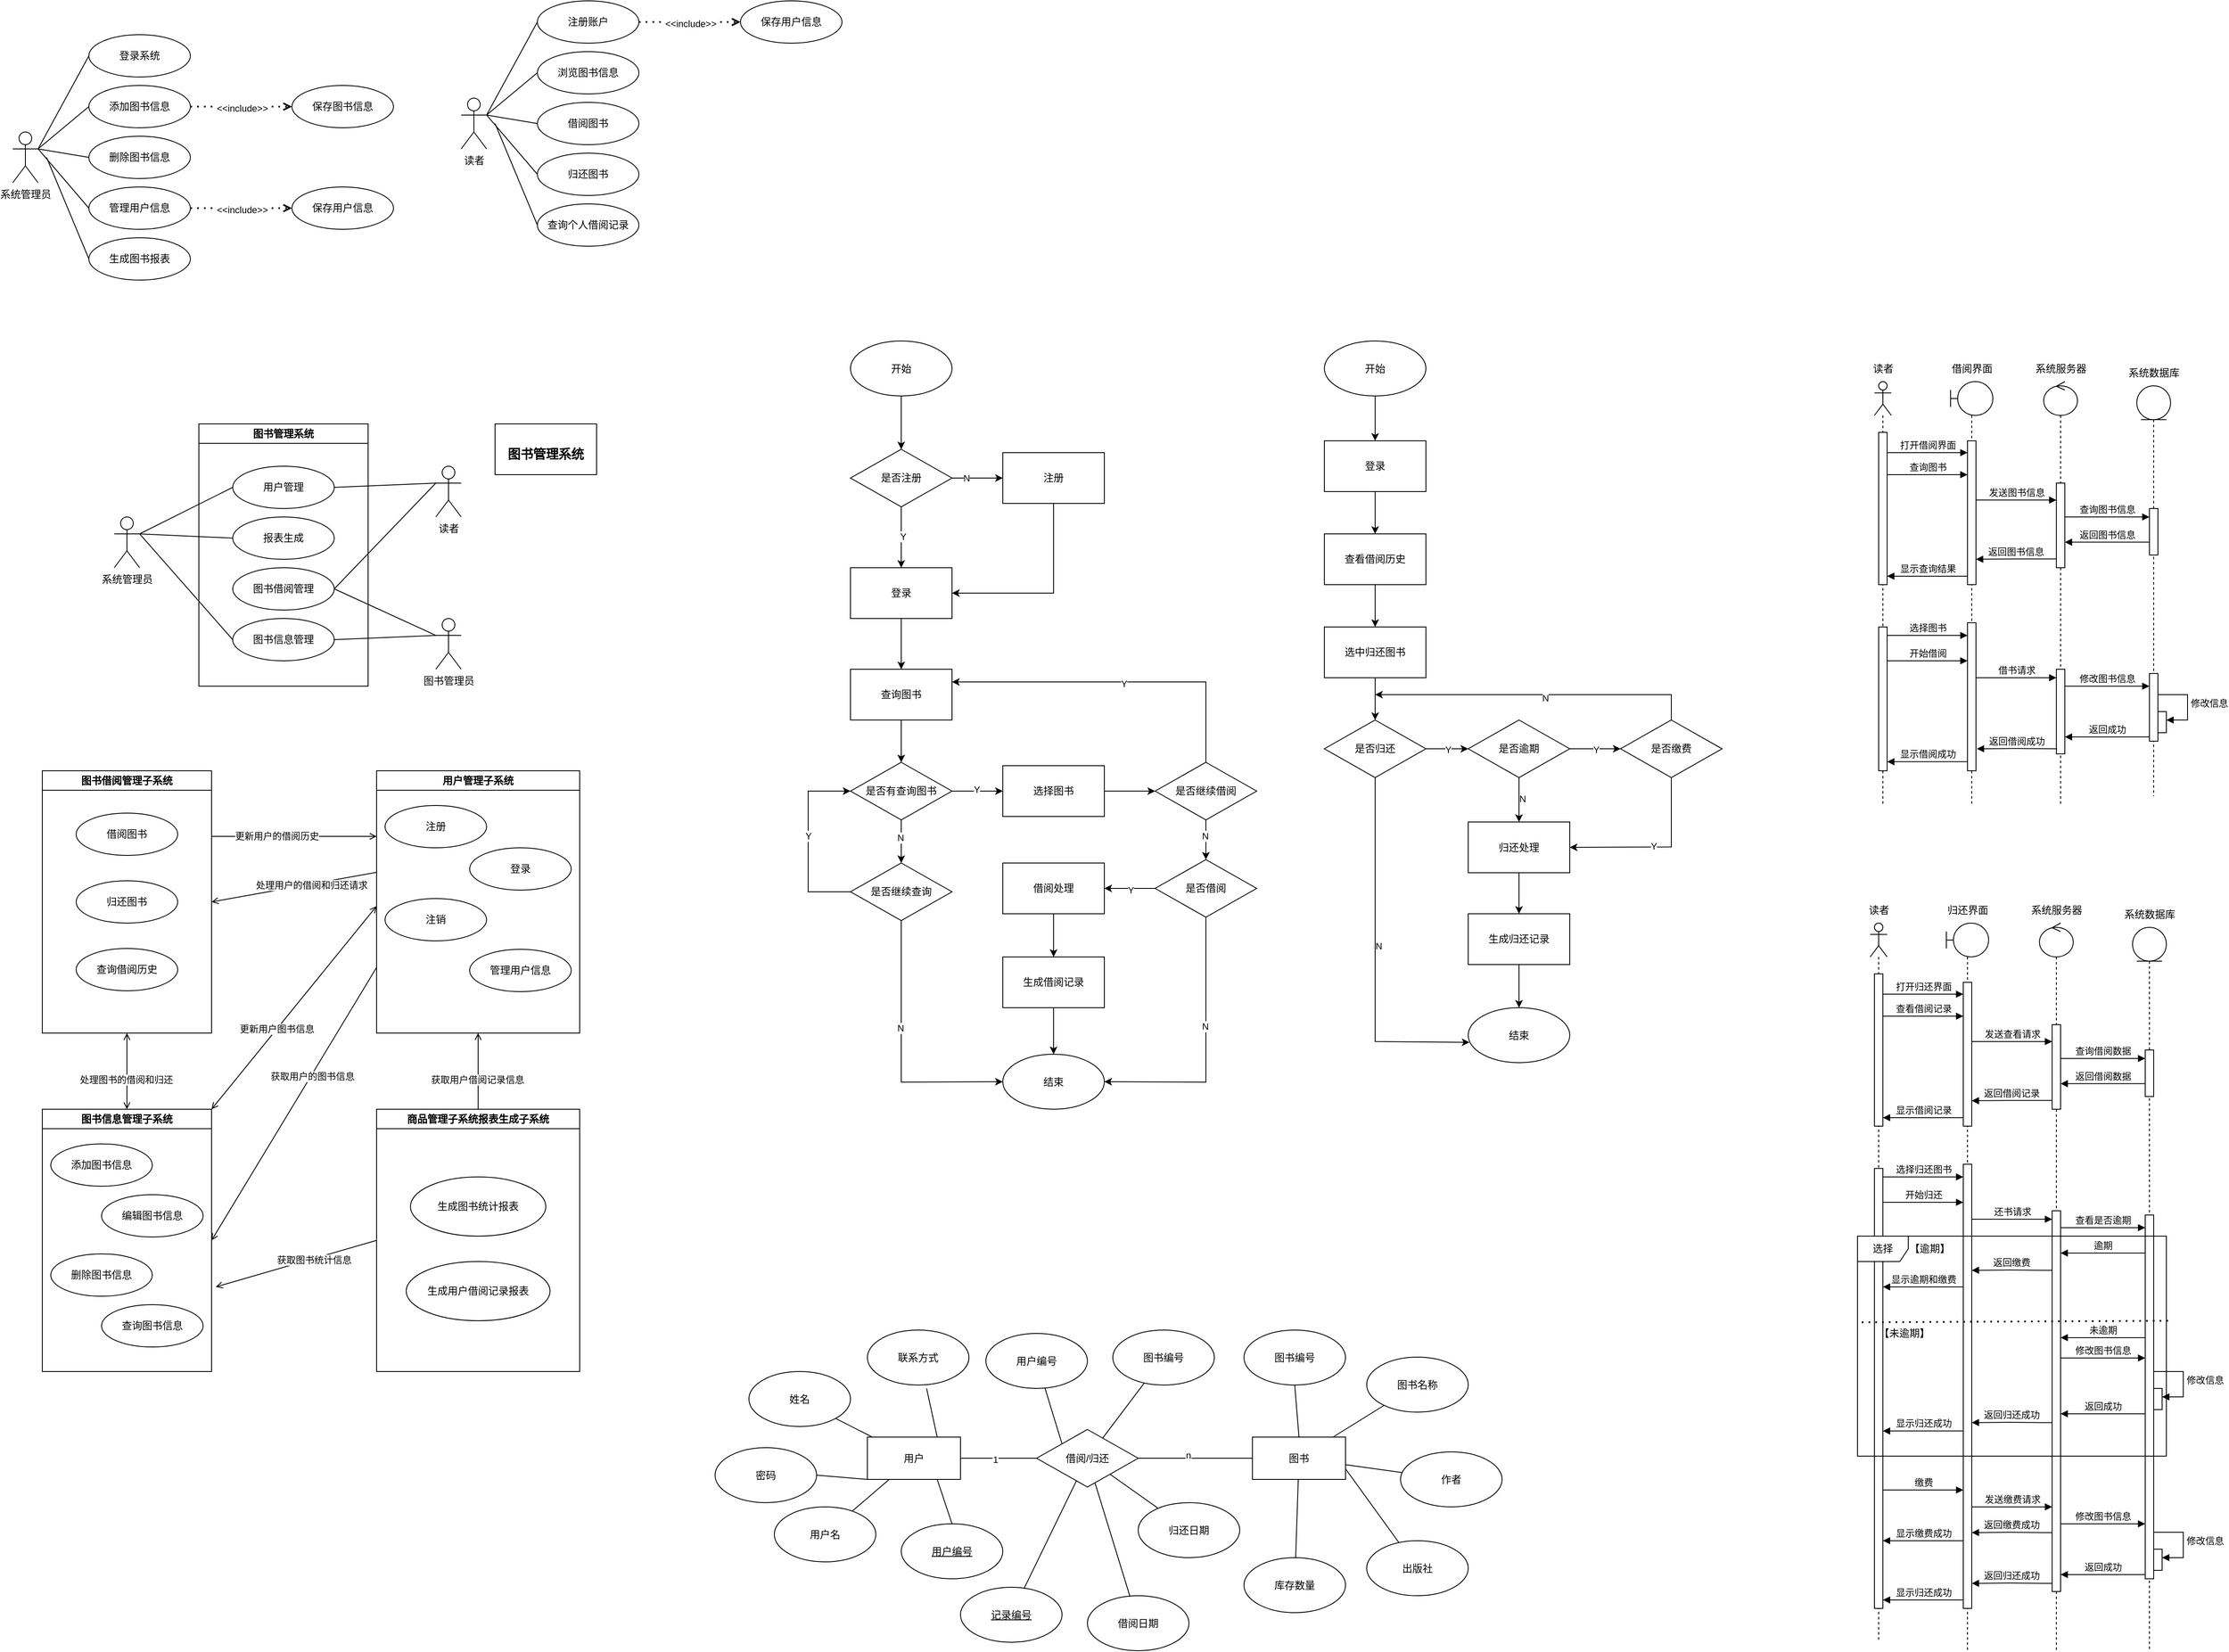 <mxfile version="23.0.0" type="github">
  <diagram name="第 1 页" id="1S-oWMN58DFkhCVR-oqF">
    <mxGraphModel dx="2120" dy="2202" grid="1" gridSize="10" guides="1" tooltips="1" connect="1" arrows="1" fold="1" page="1" pageScale="1" pageWidth="827" pageHeight="1169" math="0" shadow="0">
      <root>
        <mxCell id="0" />
        <mxCell id="1" parent="0" />
        <mxCell id="vZ_JJnpRFsUOViejhZNN-1" value="系统管理员" style="shape=umlActor;verticalLabelPosition=bottom;verticalAlign=top;html=1;outlineConnect=0;" parent="1" vertex="1">
          <mxGeometry x="160" y="305" width="30" height="60" as="geometry" />
        </mxCell>
        <mxCell id="vZ_JJnpRFsUOViejhZNN-4" value="登录系统" style="ellipse;whiteSpace=wrap;html=1;" parent="1" vertex="1">
          <mxGeometry x="250" y="190" width="120" height="50" as="geometry" />
        </mxCell>
        <mxCell id="vZ_JJnpRFsUOViejhZNN-5" value="添加图书信息" style="ellipse;whiteSpace=wrap;html=1;" parent="1" vertex="1">
          <mxGeometry x="250" y="250" width="120" height="50" as="geometry" />
        </mxCell>
        <mxCell id="vZ_JJnpRFsUOViejhZNN-6" value="删除图书信息" style="ellipse;whiteSpace=wrap;html=1;" parent="1" vertex="1">
          <mxGeometry x="250" y="310" width="120" height="50" as="geometry" />
        </mxCell>
        <mxCell id="vZ_JJnpRFsUOViejhZNN-7" value="管理用户信息" style="ellipse;whiteSpace=wrap;html=1;" parent="1" vertex="1">
          <mxGeometry x="250" y="370" width="120" height="50" as="geometry" />
        </mxCell>
        <mxCell id="vZ_JJnpRFsUOViejhZNN-8" value="生成图书报表" style="ellipse;whiteSpace=wrap;html=1;" parent="1" vertex="1">
          <mxGeometry x="250" y="430" width="120" height="50" as="geometry" />
        </mxCell>
        <mxCell id="vZ_JJnpRFsUOViejhZNN-10" value="" style="endArrow=none;html=1;rounded=0;exitX=1;exitY=0.333;exitDx=0;exitDy=0;exitPerimeter=0;entryX=0;entryY=0.5;entryDx=0;entryDy=0;targetPerimeterSpacing=0;startArrow=none;startFill=0;endFill=0;" parent="1" source="vZ_JJnpRFsUOViejhZNN-1" target="vZ_JJnpRFsUOViejhZNN-4" edge="1">
          <mxGeometry width="50" height="50" relative="1" as="geometry">
            <mxPoint x="190" y="290" as="sourcePoint" />
            <mxPoint x="240" y="240" as="targetPoint" />
          </mxGeometry>
        </mxCell>
        <mxCell id="vZ_JJnpRFsUOViejhZNN-15" value="" style="endArrow=none;html=1;rounded=0;exitX=1;exitY=0.333;exitDx=0;exitDy=0;exitPerimeter=0;entryX=0;entryY=0.5;entryDx=0;entryDy=0;targetPerimeterSpacing=0;startArrow=none;startFill=0;endFill=0;" parent="1" source="vZ_JJnpRFsUOViejhZNN-1" target="vZ_JJnpRFsUOViejhZNN-5" edge="1">
          <mxGeometry width="50" height="50" relative="1" as="geometry">
            <mxPoint x="193" y="321" as="sourcePoint" />
            <mxPoint x="260" y="225" as="targetPoint" />
          </mxGeometry>
        </mxCell>
        <mxCell id="vZ_JJnpRFsUOViejhZNN-16" value="" style="endArrow=none;html=1;rounded=0;exitX=1;exitY=0.333;exitDx=0;exitDy=0;exitPerimeter=0;entryX=0;entryY=0.5;entryDx=0;entryDy=0;targetPerimeterSpacing=0;startArrow=none;startFill=0;endFill=0;" parent="1" source="vZ_JJnpRFsUOViejhZNN-1" target="vZ_JJnpRFsUOViejhZNN-6" edge="1">
          <mxGeometry width="50" height="50" relative="1" as="geometry">
            <mxPoint x="203" y="331" as="sourcePoint" />
            <mxPoint x="270" y="235" as="targetPoint" />
          </mxGeometry>
        </mxCell>
        <mxCell id="vZ_JJnpRFsUOViejhZNN-17" value="" style="endArrow=none;html=1;rounded=0;entryX=0;entryY=0.5;entryDx=0;entryDy=0;targetPerimeterSpacing=0;startArrow=none;startFill=0;endFill=0;exitX=1;exitY=0.333;exitDx=0;exitDy=0;exitPerimeter=0;" parent="1" source="vZ_JJnpRFsUOViejhZNN-1" target="vZ_JJnpRFsUOViejhZNN-7" edge="1">
          <mxGeometry width="50" height="50" relative="1" as="geometry">
            <mxPoint x="190" y="330" as="sourcePoint" />
            <mxPoint x="280" y="245" as="targetPoint" />
          </mxGeometry>
        </mxCell>
        <mxCell id="vZ_JJnpRFsUOViejhZNN-18" value="" style="endArrow=none;html=1;rounded=0;entryX=0;entryY=0.5;entryDx=0;entryDy=0;targetPerimeterSpacing=0;startArrow=none;startFill=0;endFill=0;exitX=1;exitY=0.333;exitDx=0;exitDy=0;exitPerimeter=0;" parent="1" source="vZ_JJnpRFsUOViejhZNN-28" target="vZ_JJnpRFsUOViejhZNN-27" edge="1">
          <mxGeometry width="50" height="50" relative="1" as="geometry">
            <mxPoint x="320" y="530" as="sourcePoint" />
            <mxPoint x="380" y="660" as="targetPoint" />
          </mxGeometry>
        </mxCell>
        <mxCell id="vZ_JJnpRFsUOViejhZNN-19" value="i" style="endArrow=open;dashed=1;html=1;dashPattern=1 3;strokeWidth=2;rounded=0;exitX=1;exitY=0.5;exitDx=0;exitDy=0;entryX=0;entryY=0.5;entryDx=0;entryDy=0;endFill=0;" parent="1" source="vZ_JJnpRFsUOViejhZNN-5" target="vZ_JJnpRFsUOViejhZNN-20" edge="1">
          <mxGeometry width="50" height="50" relative="1" as="geometry">
            <mxPoint x="389" y="220" as="sourcePoint" />
            <mxPoint x="439" y="170" as="targetPoint" />
          </mxGeometry>
        </mxCell>
        <mxCell id="vZ_JJnpRFsUOViejhZNN-21" value="&amp;lt;&amp;lt;include&amp;gt;&amp;gt;" style="edgeLabel;html=1;align=center;verticalAlign=middle;resizable=0;points=[];" parent="vZ_JJnpRFsUOViejhZNN-19" vertex="1" connectable="0">
          <mxGeometry x="0.012" y="-2" relative="1" as="geometry">
            <mxPoint as="offset" />
          </mxGeometry>
        </mxCell>
        <mxCell id="vZ_JJnpRFsUOViejhZNN-20" value="保存图书信息" style="ellipse;whiteSpace=wrap;html=1;" parent="1" vertex="1">
          <mxGeometry x="490" y="250" width="120" height="50" as="geometry" />
        </mxCell>
        <mxCell id="vZ_JJnpRFsUOViejhZNN-23" value="保存用户信息" style="ellipse;whiteSpace=wrap;html=1;" parent="1" vertex="1">
          <mxGeometry x="490" y="370" width="120" height="50" as="geometry" />
        </mxCell>
        <mxCell id="vZ_JJnpRFsUOViejhZNN-24" value="i" style="endArrow=open;dashed=1;html=1;dashPattern=1 3;strokeWidth=2;rounded=0;exitX=1;exitY=0.5;exitDx=0;exitDy=0;entryX=0;entryY=0.5;entryDx=0;entryDy=0;endFill=0;" parent="1" source="vZ_JJnpRFsUOViejhZNN-7" target="vZ_JJnpRFsUOViejhZNN-23" edge="1">
          <mxGeometry width="50" height="50" relative="1" as="geometry">
            <mxPoint x="380" y="359" as="sourcePoint" />
            <mxPoint x="500" y="359" as="targetPoint" />
          </mxGeometry>
        </mxCell>
        <mxCell id="vZ_JJnpRFsUOViejhZNN-25" value="&amp;lt;&amp;lt;include&amp;gt;&amp;gt;" style="edgeLabel;html=1;align=center;verticalAlign=middle;resizable=0;points=[];" parent="vZ_JJnpRFsUOViejhZNN-24" vertex="1" connectable="0">
          <mxGeometry x="0.012" y="-2" relative="1" as="geometry">
            <mxPoint as="offset" />
          </mxGeometry>
        </mxCell>
        <mxCell id="vZ_JJnpRFsUOViejhZNN-26" value="图书管理系统" style="swimlane;whiteSpace=wrap;html=1;" parent="1" vertex="1">
          <mxGeometry x="380" y="650" width="200" height="310" as="geometry">
            <mxRectangle x="290" y="690" width="110" height="30" as="alternateBounds" />
          </mxGeometry>
        </mxCell>
        <mxCell id="vZ_JJnpRFsUOViejhZNN-27" value="图书信息管理" style="ellipse;whiteSpace=wrap;html=1;" parent="vZ_JJnpRFsUOViejhZNN-26" vertex="1">
          <mxGeometry x="40" y="230" width="120" height="50" as="geometry" />
        </mxCell>
        <mxCell id="vZ_JJnpRFsUOViejhZNN-33" value="图书借阅管理" style="ellipse;whiteSpace=wrap;html=1;" parent="vZ_JJnpRFsUOViejhZNN-26" vertex="1">
          <mxGeometry x="40" y="170" width="120" height="50" as="geometry" />
        </mxCell>
        <mxCell id="vZ_JJnpRFsUOViejhZNN-34" value="用户管理" style="ellipse;whiteSpace=wrap;html=1;" parent="vZ_JJnpRFsUOViejhZNN-26" vertex="1">
          <mxGeometry x="40" y="50" width="120" height="50" as="geometry" />
        </mxCell>
        <mxCell id="vZ_JJnpRFsUOViejhZNN-35" value="报表生成" style="ellipse;whiteSpace=wrap;html=1;" parent="vZ_JJnpRFsUOViejhZNN-26" vertex="1">
          <mxGeometry x="40" y="110" width="120" height="50" as="geometry" />
        </mxCell>
        <mxCell id="vZ_JJnpRFsUOViejhZNN-28" value="系统管理员" style="shape=umlActor;verticalLabelPosition=bottom;verticalAlign=top;html=1;outlineConnect=0;" parent="1" vertex="1">
          <mxGeometry x="280" y="760" width="30" height="60" as="geometry" />
        </mxCell>
        <mxCell id="vZ_JJnpRFsUOViejhZNN-29" value="图书管理员" style="shape=umlActor;verticalLabelPosition=bottom;verticalAlign=top;html=1;outlineConnect=0;" parent="1" vertex="1">
          <mxGeometry x="660" y="880" width="30" height="60" as="geometry" />
        </mxCell>
        <mxCell id="vZ_JJnpRFsUOViejhZNN-30" value="读者" style="shape=umlActor;verticalLabelPosition=bottom;verticalAlign=top;html=1;outlineConnect=0;" parent="1" vertex="1">
          <mxGeometry x="660" y="700" width="30" height="60" as="geometry" />
        </mxCell>
        <mxCell id="vZ_JJnpRFsUOViejhZNN-36" value="" style="endArrow=none;html=1;rounded=0;entryX=0;entryY=0.5;entryDx=0;entryDy=0;targetPerimeterSpacing=0;startArrow=none;startFill=0;endFill=0;exitX=1;exitY=0.333;exitDx=0;exitDy=0;exitPerimeter=0;" parent="1" target="vZ_JJnpRFsUOViejhZNN-8" edge="1">
          <mxGeometry width="50" height="50" relative="1" as="geometry">
            <mxPoint x="200" y="335" as="sourcePoint" />
            <mxPoint x="260" y="465" as="targetPoint" />
          </mxGeometry>
        </mxCell>
        <mxCell id="vZ_JJnpRFsUOViejhZNN-37" value="" style="endArrow=none;html=1;rounded=0;entryX=0;entryY=0.5;entryDx=0;entryDy=0;targetPerimeterSpacing=0;startArrow=none;startFill=0;endFill=0;" parent="1" target="vZ_JJnpRFsUOViejhZNN-34" edge="1">
          <mxGeometry width="50" height="50" relative="1" as="geometry">
            <mxPoint x="310" y="780" as="sourcePoint" />
            <mxPoint x="430" y="725" as="targetPoint" />
          </mxGeometry>
        </mxCell>
        <mxCell id="vZ_JJnpRFsUOViejhZNN-38" value="" style="endArrow=none;html=1;rounded=0;entryX=0;entryY=0.5;entryDx=0;entryDy=0;targetPerimeterSpacing=0;startArrow=none;startFill=0;endFill=0;" parent="1" target="vZ_JJnpRFsUOViejhZNN-35" edge="1">
          <mxGeometry width="50" height="50" relative="1" as="geometry">
            <mxPoint x="310" y="780" as="sourcePoint" />
            <mxPoint x="440" y="735" as="targetPoint" />
          </mxGeometry>
        </mxCell>
        <mxCell id="vZ_JJnpRFsUOViejhZNN-39" value="" style="endArrow=none;html=1;rounded=0;entryX=1;entryY=0.5;entryDx=0;entryDy=0;targetPerimeterSpacing=0;startArrow=none;startFill=0;endFill=0;exitX=0;exitY=0.333;exitDx=0;exitDy=0;exitPerimeter=0;" parent="1" source="vZ_JJnpRFsUOViejhZNN-30" target="vZ_JJnpRFsUOViejhZNN-33" edge="1">
          <mxGeometry width="50" height="50" relative="1" as="geometry">
            <mxPoint x="550" y="617" as="sourcePoint" />
            <mxPoint x="660" y="552" as="targetPoint" />
          </mxGeometry>
        </mxCell>
        <mxCell id="vZ_JJnpRFsUOViejhZNN-40" value="" style="endArrow=none;html=1;rounded=0;entryX=1;entryY=0.5;entryDx=0;entryDy=0;targetPerimeterSpacing=0;startArrow=none;startFill=0;endFill=0;exitX=0;exitY=0.333;exitDx=0;exitDy=0;exitPerimeter=0;" parent="1" source="vZ_JJnpRFsUOViejhZNN-29" target="vZ_JJnpRFsUOViejhZNN-27" edge="1">
          <mxGeometry width="50" height="50" relative="1" as="geometry">
            <mxPoint x="440" y="1055" as="sourcePoint" />
            <mxPoint x="550" y="990" as="targetPoint" />
          </mxGeometry>
        </mxCell>
        <mxCell id="vZ_JJnpRFsUOViejhZNN-42" value="" style="endArrow=none;html=1;rounded=0;targetPerimeterSpacing=0;startArrow=none;startFill=0;endFill=0;exitX=0;exitY=0.333;exitDx=0;exitDy=0;exitPerimeter=0;entryX=1;entryY=0.5;entryDx=0;entryDy=0;" parent="1" source="vZ_JJnpRFsUOViejhZNN-29" target="vZ_JJnpRFsUOViejhZNN-33" edge="1">
          <mxGeometry width="50" height="50" relative="1" as="geometry">
            <mxPoint x="490" y="1065" as="sourcePoint" />
            <mxPoint x="540" y="840" as="targetPoint" />
          </mxGeometry>
        </mxCell>
        <mxCell id="vZ_JJnpRFsUOViejhZNN-45" value="" style="endArrow=none;html=1;rounded=0;entryX=1;entryY=0.5;entryDx=0;entryDy=0;targetPerimeterSpacing=0;startArrow=none;startFill=0;endFill=0;" parent="1" target="vZ_JJnpRFsUOViejhZNN-34" edge="1">
          <mxGeometry width="50" height="50" relative="1" as="geometry">
            <mxPoint x="660" y="720" as="sourcePoint" />
            <mxPoint x="550" y="855" as="targetPoint" />
          </mxGeometry>
        </mxCell>
        <mxCell id="vZ_JJnpRFsUOViejhZNN-62" value="读者" style="shape=umlActor;verticalLabelPosition=bottom;verticalAlign=top;html=1;outlineConnect=0;" parent="1" vertex="1">
          <mxGeometry x="690" y="265" width="30" height="60" as="geometry" />
        </mxCell>
        <mxCell id="vZ_JJnpRFsUOViejhZNN-63" value="注册账户" style="ellipse;whiteSpace=wrap;html=1;" parent="1" vertex="1">
          <mxGeometry x="780" y="150" width="120" height="50" as="geometry" />
        </mxCell>
        <mxCell id="vZ_JJnpRFsUOViejhZNN-64" value="浏览图书信息" style="ellipse;whiteSpace=wrap;html=1;" parent="1" vertex="1">
          <mxGeometry x="780" y="210" width="120" height="50" as="geometry" />
        </mxCell>
        <mxCell id="vZ_JJnpRFsUOViejhZNN-65" value="借阅图书" style="ellipse;whiteSpace=wrap;html=1;" parent="1" vertex="1">
          <mxGeometry x="780" y="270" width="120" height="50" as="geometry" />
        </mxCell>
        <mxCell id="vZ_JJnpRFsUOViejhZNN-66" value="归还图书" style="ellipse;whiteSpace=wrap;html=1;" parent="1" vertex="1">
          <mxGeometry x="780" y="330" width="120" height="50" as="geometry" />
        </mxCell>
        <mxCell id="vZ_JJnpRFsUOViejhZNN-67" value="查询个人借阅记录" style="ellipse;whiteSpace=wrap;html=1;" parent="1" vertex="1">
          <mxGeometry x="780" y="390" width="120" height="50" as="geometry" />
        </mxCell>
        <mxCell id="vZ_JJnpRFsUOViejhZNN-68" value="" style="endArrow=none;html=1;rounded=0;exitX=1;exitY=0.333;exitDx=0;exitDy=0;exitPerimeter=0;entryX=0;entryY=0.5;entryDx=0;entryDy=0;targetPerimeterSpacing=0;startArrow=none;startFill=0;endFill=0;" parent="1" source="vZ_JJnpRFsUOViejhZNN-62" target="vZ_JJnpRFsUOViejhZNN-63" edge="1">
          <mxGeometry width="50" height="50" relative="1" as="geometry">
            <mxPoint x="720" y="250" as="sourcePoint" />
            <mxPoint x="770" y="200" as="targetPoint" />
          </mxGeometry>
        </mxCell>
        <mxCell id="vZ_JJnpRFsUOViejhZNN-69" value="" style="endArrow=none;html=1;rounded=0;exitX=1;exitY=0.333;exitDx=0;exitDy=0;exitPerimeter=0;entryX=0;entryY=0.5;entryDx=0;entryDy=0;targetPerimeterSpacing=0;startArrow=none;startFill=0;endFill=0;" parent="1" source="vZ_JJnpRFsUOViejhZNN-62" target="vZ_JJnpRFsUOViejhZNN-64" edge="1">
          <mxGeometry width="50" height="50" relative="1" as="geometry">
            <mxPoint x="723" y="281" as="sourcePoint" />
            <mxPoint x="790" y="185" as="targetPoint" />
          </mxGeometry>
        </mxCell>
        <mxCell id="vZ_JJnpRFsUOViejhZNN-70" value="" style="endArrow=none;html=1;rounded=0;exitX=1;exitY=0.333;exitDx=0;exitDy=0;exitPerimeter=0;entryX=0;entryY=0.5;entryDx=0;entryDy=0;targetPerimeterSpacing=0;startArrow=none;startFill=0;endFill=0;" parent="1" source="vZ_JJnpRFsUOViejhZNN-62" target="vZ_JJnpRFsUOViejhZNN-65" edge="1">
          <mxGeometry width="50" height="50" relative="1" as="geometry">
            <mxPoint x="733" y="291" as="sourcePoint" />
            <mxPoint x="800" y="195" as="targetPoint" />
          </mxGeometry>
        </mxCell>
        <mxCell id="vZ_JJnpRFsUOViejhZNN-71" value="" style="endArrow=none;html=1;rounded=0;entryX=0;entryY=0.5;entryDx=0;entryDy=0;targetPerimeterSpacing=0;startArrow=none;startFill=0;endFill=0;exitX=1;exitY=0.333;exitDx=0;exitDy=0;exitPerimeter=0;" parent="1" source="vZ_JJnpRFsUOViejhZNN-62" target="vZ_JJnpRFsUOViejhZNN-66" edge="1">
          <mxGeometry width="50" height="50" relative="1" as="geometry">
            <mxPoint x="720" y="290" as="sourcePoint" />
            <mxPoint x="810" y="205" as="targetPoint" />
          </mxGeometry>
        </mxCell>
        <mxCell id="vZ_JJnpRFsUOViejhZNN-72" value="i" style="endArrow=open;dashed=1;html=1;dashPattern=1 3;strokeWidth=2;rounded=0;exitX=1;exitY=0.5;exitDx=0;exitDy=0;entryX=0;entryY=0.5;entryDx=0;entryDy=0;endFill=0;" parent="1" source="vZ_JJnpRFsUOViejhZNN-63" target="vZ_JJnpRFsUOViejhZNN-77" edge="1">
          <mxGeometry width="50" height="50" relative="1" as="geometry">
            <mxPoint x="919" y="180" as="sourcePoint" />
            <mxPoint x="1020" y="235" as="targetPoint" />
          </mxGeometry>
        </mxCell>
        <mxCell id="vZ_JJnpRFsUOViejhZNN-73" value="&amp;lt;&amp;lt;include&amp;gt;&amp;gt;" style="edgeLabel;html=1;align=center;verticalAlign=middle;resizable=0;points=[];" parent="vZ_JJnpRFsUOViejhZNN-72" vertex="1" connectable="0">
          <mxGeometry x="0.012" y="-2" relative="1" as="geometry">
            <mxPoint as="offset" />
          </mxGeometry>
        </mxCell>
        <mxCell id="vZ_JJnpRFsUOViejhZNN-76" value="" style="endArrow=none;html=1;rounded=0;entryX=0;entryY=0.5;entryDx=0;entryDy=0;targetPerimeterSpacing=0;startArrow=none;startFill=0;endFill=0;exitX=1;exitY=0.333;exitDx=0;exitDy=0;exitPerimeter=0;" parent="1" target="vZ_JJnpRFsUOViejhZNN-67" edge="1">
          <mxGeometry width="50" height="50" relative="1" as="geometry">
            <mxPoint x="730" y="295" as="sourcePoint" />
            <mxPoint x="790" y="425" as="targetPoint" />
          </mxGeometry>
        </mxCell>
        <mxCell id="vZ_JJnpRFsUOViejhZNN-77" value="保存用户信息" style="ellipse;whiteSpace=wrap;html=1;" parent="1" vertex="1">
          <mxGeometry x="1020" y="150" width="120" height="50" as="geometry" />
        </mxCell>
        <mxCell id="-E-mYHirCY9QTEUU1FOy-1" value="&lt;h3 style=&quot;border: 0px solid rgb(217, 217, 227); box-sizing: border-box; --tw-border-spacing-x: 0; --tw-border-spacing-y: 0; --tw-translate-x: 0; --tw-translate-y: 0; --tw-rotate: 0; --tw-skew-x: 0; --tw-skew-y: 0; --tw-scale-x: 1; --tw-scale-y: 1; --tw-pan-x: ; --tw-pan-y: ; --tw-pinch-zoom: ; --tw-scroll-snap-strictness: proximity; --tw-gradient-from-position: ; --tw-gradient-via-position: ; --tw-gradient-to-position: ; --tw-ordinal: ; --tw-slashed-zero: ; --tw-numeric-figure: ; --tw-numeric-spacing: ; --tw-numeric-fraction: ; --tw-ring-inset: ; --tw-ring-offset-width: 0px; --tw-ring-offset-color: #fff; --tw-ring-color: rgba(69,89,164,.5); --tw-ring-offset-shadow: 0 0 transparent; --tw-ring-shadow: 0 0 transparent; --tw-shadow: 0 0 transparent; --tw-shadow-colored: 0 0 transparent; --tw-blur: ; --tw-brightness: ; --tw-contrast: ; --tw-grayscale: ; --tw-hue-rotate: ; --tw-invert: ; --tw-saturate: ; --tw-sepia: ; --tw-drop-shadow: ; --tw-backdrop-blur: ; --tw-backdrop-brightness: ; --tw-backdrop-contrast: ; --tw-backdrop-grayscale: ; --tw-backdrop-hue-rotate: ; --tw-backdrop-invert: ; --tw-backdrop-opacity: ; --tw-backdrop-saturate: ; --tw-backdrop-sepia: ; font-size: 1.25em; margin: 1rem 0px 0.5rem; line-height: 1.6; font-family: Söhne, ui-sans-serif, system-ui, -apple-system, &amp;quot;Segoe UI&amp;quot;, Roboto, Ubuntu, Cantarell, &amp;quot;Noto Sans&amp;quot;, sans-serif, &amp;quot;Helvetica Neue&amp;quot;, Arial, &amp;quot;Apple Color Emoji&amp;quot;, &amp;quot;Segoe UI Emoji&amp;quot;, &amp;quot;Segoe UI Symbol&amp;quot;, &amp;quot;Noto Color Emoji&amp;quot;; text-align: start;&quot;&gt;图书管理系统&lt;/h3&gt;" style="rounded=0;whiteSpace=wrap;html=1;" parent="1" vertex="1">
          <mxGeometry x="730" y="650" width="120" height="60" as="geometry" />
        </mxCell>
        <mxCell id="-E-mYHirCY9QTEUU1FOy-2" value="图书信息管理子系统" style="swimlane;whiteSpace=wrap;html=1;" parent="1" vertex="1">
          <mxGeometry x="195" y="1460" width="200" height="310" as="geometry">
            <mxRectangle x="290" y="690" width="110" height="30" as="alternateBounds" />
          </mxGeometry>
        </mxCell>
        <mxCell id="-E-mYHirCY9QTEUU1FOy-11" value="添加图书信息" style="ellipse;whiteSpace=wrap;html=1;" parent="-E-mYHirCY9QTEUU1FOy-2" vertex="1">
          <mxGeometry x="10" y="41" width="120" height="50" as="geometry" />
        </mxCell>
        <mxCell id="-E-mYHirCY9QTEUU1FOy-12" value="编辑图书信息" style="ellipse;whiteSpace=wrap;html=1;" parent="-E-mYHirCY9QTEUU1FOy-2" vertex="1">
          <mxGeometry x="70" y="101" width="120" height="50" as="geometry" />
        </mxCell>
        <mxCell id="-E-mYHirCY9QTEUU1FOy-13" value="删除图书信息" style="ellipse;whiteSpace=wrap;html=1;" parent="-E-mYHirCY9QTEUU1FOy-2" vertex="1">
          <mxGeometry x="10" y="171" width="120" height="50" as="geometry" />
        </mxCell>
        <mxCell id="-E-mYHirCY9QTEUU1FOy-14" value="查询图书信息" style="ellipse;whiteSpace=wrap;html=1;" parent="-E-mYHirCY9QTEUU1FOy-2" vertex="1">
          <mxGeometry x="70" y="231" width="120" height="50" as="geometry" />
        </mxCell>
        <mxCell id="-E-mYHirCY9QTEUU1FOy-8" value="用户管理子系统" style="swimlane;whiteSpace=wrap;html=1;" parent="1" vertex="1">
          <mxGeometry x="590" y="1060" width="240" height="310" as="geometry">
            <mxRectangle x="290" y="690" width="110" height="30" as="alternateBounds" />
          </mxGeometry>
        </mxCell>
        <mxCell id="-E-mYHirCY9QTEUU1FOy-15" value="注册" style="ellipse;whiteSpace=wrap;html=1;" parent="-E-mYHirCY9QTEUU1FOy-8" vertex="1">
          <mxGeometry x="10" y="41" width="120" height="50" as="geometry" />
        </mxCell>
        <mxCell id="-E-mYHirCY9QTEUU1FOy-16" value="登录" style="ellipse;whiteSpace=wrap;html=1;" parent="-E-mYHirCY9QTEUU1FOy-8" vertex="1">
          <mxGeometry x="110" y="91" width="120" height="50" as="geometry" />
        </mxCell>
        <mxCell id="-E-mYHirCY9QTEUU1FOy-17" value="注销" style="ellipse;whiteSpace=wrap;html=1;" parent="-E-mYHirCY9QTEUU1FOy-8" vertex="1">
          <mxGeometry x="10" y="151" width="120" height="50" as="geometry" />
        </mxCell>
        <mxCell id="-E-mYHirCY9QTEUU1FOy-18" value="管理用户信息" style="ellipse;whiteSpace=wrap;html=1;" parent="-E-mYHirCY9QTEUU1FOy-8" vertex="1">
          <mxGeometry x="110" y="211" width="120" height="50" as="geometry" />
        </mxCell>
        <mxCell id="-E-mYHirCY9QTEUU1FOy-9" value="图书借阅管理子系统" style="swimlane;whiteSpace=wrap;html=1;" parent="1" vertex="1">
          <mxGeometry x="195" y="1060" width="200" height="310" as="geometry">
            <mxRectangle x="290" y="690" width="110" height="30" as="alternateBounds" />
          </mxGeometry>
        </mxCell>
        <mxCell id="-E-mYHirCY9QTEUU1FOy-19" value="借阅图书" style="ellipse;whiteSpace=wrap;html=1;" parent="-E-mYHirCY9QTEUU1FOy-9" vertex="1">
          <mxGeometry x="40" y="50" width="120" height="50" as="geometry" />
        </mxCell>
        <mxCell id="-E-mYHirCY9QTEUU1FOy-20" value="归还图书" style="ellipse;whiteSpace=wrap;html=1;" parent="-E-mYHirCY9QTEUU1FOy-9" vertex="1">
          <mxGeometry x="40" y="130" width="120" height="50" as="geometry" />
        </mxCell>
        <mxCell id="-E-mYHirCY9QTEUU1FOy-21" value="查询借阅历史" style="ellipse;whiteSpace=wrap;html=1;" parent="-E-mYHirCY9QTEUU1FOy-9" vertex="1">
          <mxGeometry x="40" y="210" width="120" height="50" as="geometry" />
        </mxCell>
        <mxCell id="-E-mYHirCY9QTEUU1FOy-10" value="商品管理子系统报表生成子系统" style="swimlane;whiteSpace=wrap;html=1;" parent="1" vertex="1">
          <mxGeometry x="590" y="1460" width="240" height="310" as="geometry">
            <mxRectangle x="290" y="690" width="110" height="30" as="alternateBounds" />
          </mxGeometry>
        </mxCell>
        <mxCell id="-E-mYHirCY9QTEUU1FOy-22" value="生成图书统计报表" style="ellipse;whiteSpace=wrap;html=1;" parent="-E-mYHirCY9QTEUU1FOy-10" vertex="1">
          <mxGeometry x="40" y="80" width="160" height="70" as="geometry" />
        </mxCell>
        <mxCell id="-E-mYHirCY9QTEUU1FOy-23" value="生成用户借阅记录报表" style="ellipse;whiteSpace=wrap;html=1;" parent="-E-mYHirCY9QTEUU1FOy-10" vertex="1">
          <mxGeometry x="35" y="180" width="170" height="70" as="geometry" />
        </mxCell>
        <mxCell id="-E-mYHirCY9QTEUU1FOy-25" value="" style="endArrow=open;html=1;rounded=0;targetPerimeterSpacing=0;startArrow=open;startFill=0;endFill=0;exitX=1;exitY=0;exitDx=0;exitDy=0;" parent="1" source="-E-mYHirCY9QTEUU1FOy-2" edge="1">
          <mxGeometry width="50" height="50" relative="1" as="geometry">
            <mxPoint x="470" y="1130" as="sourcePoint" />
            <mxPoint x="590" y="1220" as="targetPoint" />
          </mxGeometry>
        </mxCell>
        <mxCell id="-E-mYHirCY9QTEUU1FOy-26" value="更新用户图书信息" style="edgeLabel;html=1;align=center;verticalAlign=middle;resizable=0;points=[];" parent="-E-mYHirCY9QTEUU1FOy-25" vertex="1" connectable="0">
          <mxGeometry x="-0.209" y="1" relative="1" as="geometry">
            <mxPoint as="offset" />
          </mxGeometry>
        </mxCell>
        <mxCell id="-E-mYHirCY9QTEUU1FOy-27" value="" style="endArrow=open;html=1;rounded=0;targetPerimeterSpacing=0;startArrow=open;startFill=0;endFill=0;exitX=0.5;exitY=0;exitDx=0;exitDy=0;entryX=0.5;entryY=1;entryDx=0;entryDy=0;" parent="1" source="-E-mYHirCY9QTEUU1FOy-2" target="-E-mYHirCY9QTEUU1FOy-9" edge="1">
          <mxGeometry width="50" height="50" relative="1" as="geometry">
            <mxPoint x="390" y="1408" as="sourcePoint" />
            <mxPoint x="300" y="1380" as="targetPoint" />
          </mxGeometry>
        </mxCell>
        <mxCell id="-E-mYHirCY9QTEUU1FOy-28" value="处理图书的借阅和归还" style="edgeLabel;html=1;align=center;verticalAlign=middle;resizable=0;points=[];" parent="-E-mYHirCY9QTEUU1FOy-27" vertex="1" connectable="0">
          <mxGeometry x="-0.209" y="1" relative="1" as="geometry">
            <mxPoint as="offset" />
          </mxGeometry>
        </mxCell>
        <mxCell id="-E-mYHirCY9QTEUU1FOy-29" value="" style="endArrow=open;html=1;rounded=0;targetPerimeterSpacing=0;startArrow=none;startFill=0;endFill=0;exitX=0;exitY=0.75;exitDx=0;exitDy=0;entryX=1;entryY=0.5;entryDx=0;entryDy=0;" parent="1" source="-E-mYHirCY9QTEUU1FOy-8" target="-E-mYHirCY9QTEUU1FOy-2" edge="1">
          <mxGeometry width="50" height="50" relative="1" as="geometry">
            <mxPoint x="380" y="1258" as="sourcePoint" />
            <mxPoint x="580" y="1250" as="targetPoint" />
          </mxGeometry>
        </mxCell>
        <mxCell id="-E-mYHirCY9QTEUU1FOy-30" value="获取用户的图书信息" style="edgeLabel;html=1;align=center;verticalAlign=middle;resizable=0;points=[];" parent="-E-mYHirCY9QTEUU1FOy-29" vertex="1" connectable="0">
          <mxGeometry x="-0.209" y="1" relative="1" as="geometry">
            <mxPoint as="offset" />
          </mxGeometry>
        </mxCell>
        <mxCell id="-E-mYHirCY9QTEUU1FOy-31" value="" style="endArrow=open;html=1;rounded=0;targetPerimeterSpacing=0;startArrow=none;startFill=0;endFill=0;entryX=1;entryY=0.5;entryDx=0;entryDy=0;" parent="1" target="-E-mYHirCY9QTEUU1FOy-9" edge="1">
          <mxGeometry width="50" height="50" relative="1" as="geometry">
            <mxPoint x="590" y="1180" as="sourcePoint" />
            <mxPoint x="390" y="1570" as="targetPoint" />
          </mxGeometry>
        </mxCell>
        <mxCell id="-E-mYHirCY9QTEUU1FOy-32" value="处理用户的借阅和归还请求" style="edgeLabel;html=1;align=center;verticalAlign=middle;resizable=0;points=[];" parent="-E-mYHirCY9QTEUU1FOy-31" vertex="1" connectable="0">
          <mxGeometry x="-0.209" y="1" relative="1" as="geometry">
            <mxPoint as="offset" />
          </mxGeometry>
        </mxCell>
        <mxCell id="-E-mYHirCY9QTEUU1FOy-35" value="" style="endArrow=open;html=1;rounded=0;targetPerimeterSpacing=0;startArrow=none;startFill=0;endFill=0;exitX=1;exitY=0.25;exitDx=0;exitDy=0;entryX=0;entryY=0.25;entryDx=0;entryDy=0;" parent="1" source="-E-mYHirCY9QTEUU1FOy-9" target="-E-mYHirCY9QTEUU1FOy-8" edge="1">
          <mxGeometry width="50" height="50" relative="1" as="geometry">
            <mxPoint x="600" y="1380" as="sourcePoint" />
            <mxPoint x="590" y="1110" as="targetPoint" />
          </mxGeometry>
        </mxCell>
        <mxCell id="-E-mYHirCY9QTEUU1FOy-36" value="更新用户的借阅历史" style="edgeLabel;html=1;align=center;verticalAlign=middle;resizable=0;points=[];" parent="-E-mYHirCY9QTEUU1FOy-35" vertex="1" connectable="0">
          <mxGeometry x="-0.209" y="1" relative="1" as="geometry">
            <mxPoint as="offset" />
          </mxGeometry>
        </mxCell>
        <mxCell id="-E-mYHirCY9QTEUU1FOy-37" value="" style="endArrow=open;html=1;rounded=0;targetPerimeterSpacing=0;startArrow=none;startFill=0;endFill=0;exitX=0;exitY=0.5;exitDx=0;exitDy=0;" parent="1" source="-E-mYHirCY9QTEUU1FOy-10" edge="1">
          <mxGeometry width="50" height="50" relative="1" as="geometry">
            <mxPoint x="830" y="1538" as="sourcePoint" />
            <mxPoint x="400" y="1670" as="targetPoint" />
          </mxGeometry>
        </mxCell>
        <mxCell id="-E-mYHirCY9QTEUU1FOy-38" value="获取图书统计信息" style="edgeLabel;html=1;align=center;verticalAlign=middle;resizable=0;points=[];" parent="-E-mYHirCY9QTEUU1FOy-37" vertex="1" connectable="0">
          <mxGeometry x="-0.209" y="1" relative="1" as="geometry">
            <mxPoint as="offset" />
          </mxGeometry>
        </mxCell>
        <mxCell id="-E-mYHirCY9QTEUU1FOy-39" value="" style="endArrow=open;html=1;rounded=0;targetPerimeterSpacing=0;startArrow=none;startFill=0;endFill=0;exitX=0.5;exitY=0;exitDx=0;exitDy=0;entryX=0.5;entryY=1;entryDx=0;entryDy=0;" parent="1" source="-E-mYHirCY9QTEUU1FOy-10" target="-E-mYHirCY9QTEUU1FOy-8" edge="1">
          <mxGeometry width="50" height="50" relative="1" as="geometry">
            <mxPoint x="600" y="1303" as="sourcePoint" />
            <mxPoint x="405" y="1625" as="targetPoint" />
          </mxGeometry>
        </mxCell>
        <mxCell id="-E-mYHirCY9QTEUU1FOy-40" value="获取用户借阅记录信息" style="edgeLabel;html=1;align=center;verticalAlign=middle;resizable=0;points=[];" parent="-E-mYHirCY9QTEUU1FOy-39" vertex="1" connectable="0">
          <mxGeometry x="-0.209" y="1" relative="1" as="geometry">
            <mxPoint as="offset" />
          </mxGeometry>
        </mxCell>
        <mxCell id="-E-mYHirCY9QTEUU1FOy-43" value="&lt;font style=&quot;font-size: 12px;&quot;&gt;开始&lt;/font&gt;" style="ellipse;whiteSpace=wrap;html=1;" parent="1" vertex="1">
          <mxGeometry x="1150" y="552" width="120" height="65" as="geometry" />
        </mxCell>
        <mxCell id="-E-mYHirCY9QTEUU1FOy-45" value="" style="endArrow=classic;html=1;rounded=0;exitX=0.5;exitY=1;exitDx=0;exitDy=0;entryX=0.5;entryY=0;entryDx=0;entryDy=0;" parent="1" source="-E-mYHirCY9QTEUU1FOy-43" target="-E-mYHirCY9QTEUU1FOy-46" edge="1">
          <mxGeometry width="50" height="50" relative="1" as="geometry">
            <mxPoint x="1440" y="720" as="sourcePoint" />
            <mxPoint x="1210" y="680" as="targetPoint" />
          </mxGeometry>
        </mxCell>
        <mxCell id="-E-mYHirCY9QTEUU1FOy-46" value="是否注册" style="rhombus;whiteSpace=wrap;html=1;" parent="1" vertex="1">
          <mxGeometry x="1150" y="680" width="120" height="68" as="geometry" />
        </mxCell>
        <mxCell id="-E-mYHirCY9QTEUU1FOy-49" value="" style="endArrow=classic;html=1;rounded=0;exitX=0.5;exitY=1;exitDx=0;exitDy=0;entryX=0.5;entryY=0;entryDx=0;entryDy=0;" parent="1" source="-E-mYHirCY9QTEUU1FOy-46" target="-E-mYHirCY9QTEUU1FOy-50" edge="1">
          <mxGeometry width="50" height="50" relative="1" as="geometry">
            <mxPoint x="1220" y="897" as="sourcePoint" />
            <mxPoint x="1210" y="780" as="targetPoint" />
          </mxGeometry>
        </mxCell>
        <mxCell id="-E-mYHirCY9QTEUU1FOy-51" value="Y" style="edgeLabel;html=1;align=center;verticalAlign=middle;resizable=0;points=[];" parent="-E-mYHirCY9QTEUU1FOy-49" vertex="1" connectable="0">
          <mxGeometry x="-0.026" y="2" relative="1" as="geometry">
            <mxPoint as="offset" />
          </mxGeometry>
        </mxCell>
        <mxCell id="-E-mYHirCY9QTEUU1FOy-50" value="登录" style="rounded=0;whiteSpace=wrap;html=1;" parent="1" vertex="1">
          <mxGeometry x="1150" y="820" width="120" height="60" as="geometry" />
        </mxCell>
        <mxCell id="-E-mYHirCY9QTEUU1FOy-58" value="注册" style="rounded=0;whiteSpace=wrap;html=1;" parent="1" vertex="1">
          <mxGeometry x="1330" y="684" width="120" height="60" as="geometry" />
        </mxCell>
        <mxCell id="-E-mYHirCY9QTEUU1FOy-59" value="" style="endArrow=classic;html=1;rounded=0;exitX=1;exitY=0.5;exitDx=0;exitDy=0;entryX=0;entryY=0.5;entryDx=0;entryDy=0;" parent="1" source="-E-mYHirCY9QTEUU1FOy-46" target="-E-mYHirCY9QTEUU1FOy-58" edge="1">
          <mxGeometry width="50" height="50" relative="1" as="geometry">
            <mxPoint x="1350" y="850" as="sourcePoint" />
            <mxPoint x="1400" y="800" as="targetPoint" />
          </mxGeometry>
        </mxCell>
        <mxCell id="-E-mYHirCY9QTEUU1FOy-60" value="N" style="edgeLabel;html=1;align=center;verticalAlign=middle;resizable=0;points=[];" parent="-E-mYHirCY9QTEUU1FOy-59" vertex="1" connectable="0">
          <mxGeometry x="-0.449" relative="1" as="geometry">
            <mxPoint as="offset" />
          </mxGeometry>
        </mxCell>
        <mxCell id="-E-mYHirCY9QTEUU1FOy-61" value="" style="endArrow=classic;html=1;rounded=0;exitX=0.5;exitY=1;exitDx=0;exitDy=0;entryX=1;entryY=0.5;entryDx=0;entryDy=0;" parent="1" source="-E-mYHirCY9QTEUU1FOy-58" target="-E-mYHirCY9QTEUU1FOy-50" edge="1">
          <mxGeometry width="50" height="50" relative="1" as="geometry">
            <mxPoint x="1430" y="900" as="sourcePoint" />
            <mxPoint x="1480" y="850" as="targetPoint" />
            <Array as="points">
              <mxPoint x="1390" y="850" />
            </Array>
          </mxGeometry>
        </mxCell>
        <mxCell id="-E-mYHirCY9QTEUU1FOy-62" value="查询图书" style="rounded=0;whiteSpace=wrap;html=1;" parent="1" vertex="1">
          <mxGeometry x="1150" y="940" width="120" height="60" as="geometry" />
        </mxCell>
        <mxCell id="-E-mYHirCY9QTEUU1FOy-63" value="" style="endArrow=classic;html=1;rounded=0;exitX=0.5;exitY=1;exitDx=0;exitDy=0;entryX=0.5;entryY=0;entryDx=0;entryDy=0;" parent="1" source="-E-mYHirCY9QTEUU1FOy-50" target="-E-mYHirCY9QTEUU1FOy-62" edge="1">
          <mxGeometry width="50" height="50" relative="1" as="geometry">
            <mxPoint x="1320" y="900" as="sourcePoint" />
            <mxPoint x="1320" y="972" as="targetPoint" />
          </mxGeometry>
        </mxCell>
        <mxCell id="-E-mYHirCY9QTEUU1FOy-69" value="是否有查询图书" style="rhombus;whiteSpace=wrap;html=1;" parent="1" vertex="1">
          <mxGeometry x="1150" y="1050" width="120" height="68" as="geometry" />
        </mxCell>
        <mxCell id="-E-mYHirCY9QTEUU1FOy-70" value="" style="endArrow=classic;html=1;rounded=0;exitX=0.5;exitY=1;exitDx=0;exitDy=0;entryX=0.5;entryY=0;entryDx=0;entryDy=0;" parent="1" source="-E-mYHirCY9QTEUU1FOy-62" target="-E-mYHirCY9QTEUU1FOy-69" edge="1">
          <mxGeometry width="50" height="50" relative="1" as="geometry">
            <mxPoint x="1400" y="1090" as="sourcePoint" />
            <mxPoint x="1450" y="1040" as="targetPoint" />
          </mxGeometry>
        </mxCell>
        <mxCell id="-E-mYHirCY9QTEUU1FOy-72" value="" style="endArrow=classic;html=1;rounded=0;exitX=0.5;exitY=1;exitDx=0;exitDy=0;entryX=0.5;entryY=0;entryDx=0;entryDy=0;" parent="1" source="-E-mYHirCY9QTEUU1FOy-69" target="-E-mYHirCY9QTEUU1FOy-74" edge="1">
          <mxGeometry width="50" height="50" relative="1" as="geometry">
            <mxPoint x="1220" y="1010" as="sourcePoint" />
            <mxPoint x="1210" y="1169" as="targetPoint" />
          </mxGeometry>
        </mxCell>
        <mxCell id="-E-mYHirCY9QTEUU1FOy-73" value="N" style="edgeLabel;html=1;align=center;verticalAlign=middle;resizable=0;points=[];" parent="-E-mYHirCY9QTEUU1FOy-72" vertex="1" connectable="0">
          <mxGeometry x="-0.183" y="-1" relative="1" as="geometry">
            <mxPoint as="offset" />
          </mxGeometry>
        </mxCell>
        <mxCell id="-E-mYHirCY9QTEUU1FOy-74" value="是否继续查询" style="rhombus;whiteSpace=wrap;html=1;" parent="1" vertex="1">
          <mxGeometry x="1150" y="1169" width="120" height="68" as="geometry" />
        </mxCell>
        <mxCell id="-E-mYHirCY9QTEUU1FOy-75" value="" style="endArrow=classic;html=1;rounded=0;exitX=0;exitY=0.5;exitDx=0;exitDy=0;entryX=0;entryY=0.5;entryDx=0;entryDy=0;" parent="1" source="-E-mYHirCY9QTEUU1FOy-74" target="-E-mYHirCY9QTEUU1FOy-69" edge="1">
          <mxGeometry width="50" height="50" relative="1" as="geometry">
            <mxPoint x="1220" y="1128" as="sourcePoint" />
            <mxPoint x="1220" y="1179" as="targetPoint" />
            <Array as="points">
              <mxPoint x="1100" y="1203" />
              <mxPoint x="1100" y="1084" />
            </Array>
          </mxGeometry>
        </mxCell>
        <mxCell id="-E-mYHirCY9QTEUU1FOy-76" value="Y" style="edgeLabel;html=1;align=center;verticalAlign=middle;resizable=0;points=[];" parent="-E-mYHirCY9QTEUU1FOy-75" vertex="1" connectable="0">
          <mxGeometry x="-0.183" y="-1" relative="1" as="geometry">
            <mxPoint x="-1" y="-27" as="offset" />
          </mxGeometry>
        </mxCell>
        <mxCell id="-E-mYHirCY9QTEUU1FOy-79" value="" style="endArrow=classic;html=1;rounded=0;exitX=0.5;exitY=1;exitDx=0;exitDy=0;entryX=0;entryY=0.5;entryDx=0;entryDy=0;" parent="1" source="-E-mYHirCY9QTEUU1FOy-74" target="-E-mYHirCY9QTEUU1FOy-81" edge="1">
          <mxGeometry width="50" height="50" relative="1" as="geometry">
            <mxPoint x="1230" y="1138" as="sourcePoint" />
            <mxPoint x="1210" y="1290" as="targetPoint" />
            <Array as="points">
              <mxPoint x="1210" y="1428" />
            </Array>
          </mxGeometry>
        </mxCell>
        <mxCell id="-E-mYHirCY9QTEUU1FOy-80" value="N" style="edgeLabel;html=1;align=center;verticalAlign=middle;resizable=0;points=[];" parent="-E-mYHirCY9QTEUU1FOy-79" vertex="1" connectable="0">
          <mxGeometry x="-0.183" y="-1" relative="1" as="geometry">
            <mxPoint as="offset" />
          </mxGeometry>
        </mxCell>
        <mxCell id="-E-mYHirCY9QTEUU1FOy-81" value="结束" style="ellipse;whiteSpace=wrap;html=1;" parent="1" vertex="1">
          <mxGeometry x="1330" y="1395" width="120" height="65" as="geometry" />
        </mxCell>
        <mxCell id="-E-mYHirCY9QTEUU1FOy-83" value="" style="endArrow=classic;html=1;rounded=0;exitX=1;exitY=0.5;exitDx=0;exitDy=0;entryX=0;entryY=0.5;entryDx=0;entryDy=0;" parent="1" source="-E-mYHirCY9QTEUU1FOy-69" target="-E-mYHirCY9QTEUU1FOy-85" edge="1">
          <mxGeometry width="50" height="50" relative="1" as="geometry">
            <mxPoint x="1420" y="1020" as="sourcePoint" />
            <mxPoint x="1340" y="1084" as="targetPoint" />
          </mxGeometry>
        </mxCell>
        <mxCell id="-E-mYHirCY9QTEUU1FOy-84" value="Y" style="edgeLabel;html=1;align=center;verticalAlign=middle;resizable=0;points=[];" parent="-E-mYHirCY9QTEUU1FOy-83" vertex="1" connectable="0">
          <mxGeometry x="-0.026" y="2" relative="1" as="geometry">
            <mxPoint as="offset" />
          </mxGeometry>
        </mxCell>
        <mxCell id="-E-mYHirCY9QTEUU1FOy-85" value="选择图书" style="rounded=0;whiteSpace=wrap;html=1;" parent="1" vertex="1">
          <mxGeometry x="1330" y="1054" width="120" height="60" as="geometry" />
        </mxCell>
        <mxCell id="-E-mYHirCY9QTEUU1FOy-87" value="是否借阅" style="rhombus;whiteSpace=wrap;html=1;" parent="1" vertex="1">
          <mxGeometry x="1510" y="1165" width="120" height="68" as="geometry" />
        </mxCell>
        <mxCell id="-E-mYHirCY9QTEUU1FOy-88" value="" style="endArrow=classic;html=1;rounded=0;exitX=1;exitY=0.5;exitDx=0;exitDy=0;entryX=0;entryY=0.5;entryDx=0;entryDy=0;" parent="1" source="-E-mYHirCY9QTEUU1FOy-85" target="-E-mYHirCY9QTEUU1FOy-98" edge="1">
          <mxGeometry width="50" height="50" relative="1" as="geometry">
            <mxPoint x="1280" y="1094" as="sourcePoint" />
            <mxPoint x="1470" y="1050" as="targetPoint" />
          </mxGeometry>
        </mxCell>
        <mxCell id="-E-mYHirCY9QTEUU1FOy-92" value="" style="endArrow=classic;html=1;rounded=0;exitX=0;exitY=0.5;exitDx=0;exitDy=0;entryX=1;entryY=0.5;entryDx=0;entryDy=0;" parent="1" source="-E-mYHirCY9QTEUU1FOy-87" target="-E-mYHirCY9QTEUU1FOy-94" edge="1">
          <mxGeometry width="50" height="50" relative="1" as="geometry">
            <mxPoint x="1280" y="1094" as="sourcePoint" />
            <mxPoint x="1550" y="1310" as="targetPoint" />
          </mxGeometry>
        </mxCell>
        <mxCell id="-E-mYHirCY9QTEUU1FOy-93" value="Y" style="edgeLabel;html=1;align=center;verticalAlign=middle;resizable=0;points=[];" parent="-E-mYHirCY9QTEUU1FOy-92" vertex="1" connectable="0">
          <mxGeometry x="-0.026" y="2" relative="1" as="geometry">
            <mxPoint as="offset" />
          </mxGeometry>
        </mxCell>
        <mxCell id="-E-mYHirCY9QTEUU1FOy-96" value="生成借阅记录" style="rounded=0;whiteSpace=wrap;html=1;" parent="1" vertex="1">
          <mxGeometry x="1330" y="1280" width="120" height="60" as="geometry" />
        </mxCell>
        <mxCell id="-E-mYHirCY9QTEUU1FOy-97" value="" style="endArrow=classic;html=1;rounded=0;exitX=0.5;exitY=1;exitDx=0;exitDy=0;entryX=0.5;entryY=0;entryDx=0;entryDy=0;" parent="1" source="-E-mYHirCY9QTEUU1FOy-94" target="-E-mYHirCY9QTEUU1FOy-96" edge="1">
          <mxGeometry width="50" height="50" relative="1" as="geometry">
            <mxPoint x="1440" y="1350" as="sourcePoint" />
            <mxPoint x="1490" y="1300" as="targetPoint" />
          </mxGeometry>
        </mxCell>
        <mxCell id="-E-mYHirCY9QTEUU1FOy-98" value="是否继续借阅" style="rhombus;whiteSpace=wrap;html=1;" parent="1" vertex="1">
          <mxGeometry x="1510" y="1050" width="120" height="68" as="geometry" />
        </mxCell>
        <mxCell id="-E-mYHirCY9QTEUU1FOy-99" value="" style="endArrow=classic;html=1;rounded=0;exitX=0.5;exitY=1;exitDx=0;exitDy=0;entryX=0.5;entryY=0;entryDx=0;entryDy=0;" parent="1" source="-E-mYHirCY9QTEUU1FOy-96" target="-E-mYHirCY9QTEUU1FOy-81" edge="1">
          <mxGeometry width="50" height="50" relative="1" as="geometry">
            <mxPoint x="1520" y="1213" as="sourcePoint" />
            <mxPoint x="1460" y="1213" as="targetPoint" />
          </mxGeometry>
        </mxCell>
        <mxCell id="-E-mYHirCY9QTEUU1FOy-100" value="" style="endArrow=classic;html=1;rounded=0;exitX=0.5;exitY=1;exitDx=0;exitDy=0;entryX=0.5;entryY=0;entryDx=0;entryDy=0;" parent="1" source="-E-mYHirCY9QTEUU1FOy-98" target="-E-mYHirCY9QTEUU1FOy-87" edge="1">
          <mxGeometry width="50" height="50" relative="1" as="geometry">
            <mxPoint x="1550" y="1540" as="sourcePoint" />
            <mxPoint x="1190" y="1390" as="targetPoint" />
            <Array as="points" />
          </mxGeometry>
        </mxCell>
        <mxCell id="-E-mYHirCY9QTEUU1FOy-101" value="N" style="edgeLabel;html=1;align=center;verticalAlign=middle;resizable=0;points=[];" parent="-E-mYHirCY9QTEUU1FOy-100" vertex="1" connectable="0">
          <mxGeometry x="-0.183" y="-1" relative="1" as="geometry">
            <mxPoint as="offset" />
          </mxGeometry>
        </mxCell>
        <mxCell id="-E-mYHirCY9QTEUU1FOy-102" value="" style="endArrow=classic;html=1;rounded=0;entryX=1;entryY=0.25;entryDx=0;entryDy=0;" parent="1" source="-E-mYHirCY9QTEUU1FOy-98" target="-E-mYHirCY9QTEUU1FOy-62" edge="1">
          <mxGeometry width="50" height="50" relative="1" as="geometry">
            <mxPoint x="1580" y="1128" as="sourcePoint" />
            <mxPoint x="1400" y="970" as="targetPoint" />
            <Array as="points">
              <mxPoint x="1570" y="955" />
            </Array>
          </mxGeometry>
        </mxCell>
        <mxCell id="-E-mYHirCY9QTEUU1FOy-103" value="Y" style="edgeLabel;html=1;align=center;verticalAlign=middle;resizable=0;points=[];" parent="-E-mYHirCY9QTEUU1FOy-102" vertex="1" connectable="0">
          <mxGeometry x="-0.026" y="2" relative="1" as="geometry">
            <mxPoint as="offset" />
          </mxGeometry>
        </mxCell>
        <mxCell id="-E-mYHirCY9QTEUU1FOy-104" value="" style="endArrow=classic;html=1;rounded=0;exitX=0.5;exitY=1;exitDx=0;exitDy=0;entryX=1;entryY=0.5;entryDx=0;entryDy=0;" parent="1" source="-E-mYHirCY9QTEUU1FOy-87" target="-E-mYHirCY9QTEUU1FOy-81" edge="1">
          <mxGeometry width="50" height="50" relative="1" as="geometry">
            <mxPoint x="1510" y="1203" as="sourcePoint" />
            <mxPoint x="1500" y="1360" as="targetPoint" />
            <Array as="points">
              <mxPoint x="1570" y="1428" />
            </Array>
          </mxGeometry>
        </mxCell>
        <mxCell id="-E-mYHirCY9QTEUU1FOy-105" value="N" style="edgeLabel;html=1;align=center;verticalAlign=middle;resizable=0;points=[];" parent="-E-mYHirCY9QTEUU1FOy-104" vertex="1" connectable="0">
          <mxGeometry x="-0.183" y="-1" relative="1" as="geometry">
            <mxPoint as="offset" />
          </mxGeometry>
        </mxCell>
        <mxCell id="-E-mYHirCY9QTEUU1FOy-94" value="借阅处理" style="rounded=0;whiteSpace=wrap;html=1;" parent="1" vertex="1">
          <mxGeometry x="1330" y="1169" width="120" height="60" as="geometry" />
        </mxCell>
        <mxCell id="-E-mYHirCY9QTEUU1FOy-106" value="&lt;font style=&quot;font-size: 12px;&quot;&gt;开始&lt;/font&gt;" style="ellipse;whiteSpace=wrap;html=1;" parent="1" vertex="1">
          <mxGeometry x="1710" y="552" width="120" height="65" as="geometry" />
        </mxCell>
        <mxCell id="-E-mYHirCY9QTEUU1FOy-107" value="登录" style="rounded=0;whiteSpace=wrap;html=1;" parent="1" vertex="1">
          <mxGeometry x="1710" y="670" width="120" height="60" as="geometry" />
        </mxCell>
        <mxCell id="-E-mYHirCY9QTEUU1FOy-110" value="" style="endArrow=classic;html=1;rounded=0;exitX=0.5;exitY=1;exitDx=0;exitDy=0;entryX=0.5;entryY=0;entryDx=0;entryDy=0;" parent="1" source="-E-mYHirCY9QTEUU1FOy-106" target="-E-mYHirCY9QTEUU1FOy-107" edge="1">
          <mxGeometry width="50" height="50" relative="1" as="geometry">
            <mxPoint x="1970" y="630" as="sourcePoint" />
            <mxPoint x="2020" y="580" as="targetPoint" />
          </mxGeometry>
        </mxCell>
        <mxCell id="-E-mYHirCY9QTEUU1FOy-111" value="查看借阅历史" style="rounded=0;whiteSpace=wrap;html=1;" parent="1" vertex="1">
          <mxGeometry x="1710" y="780" width="120" height="60" as="geometry" />
        </mxCell>
        <mxCell id="-E-mYHirCY9QTEUU1FOy-112" value="" style="endArrow=classic;html=1;rounded=0;exitX=0.5;exitY=1;exitDx=0;exitDy=0;entryX=0.5;entryY=0;entryDx=0;entryDy=0;" parent="1" source="-E-mYHirCY9QTEUU1FOy-107" target="-E-mYHirCY9QTEUU1FOy-111" edge="1">
          <mxGeometry width="50" height="50" relative="1" as="geometry">
            <mxPoint x="1780" y="627" as="sourcePoint" />
            <mxPoint x="1780" y="680" as="targetPoint" />
          </mxGeometry>
        </mxCell>
        <mxCell id="-E-mYHirCY9QTEUU1FOy-113" value="选中归还图书" style="rounded=0;whiteSpace=wrap;html=1;" parent="1" vertex="1">
          <mxGeometry x="1710" y="890" width="120" height="60" as="geometry" />
        </mxCell>
        <mxCell id="-E-mYHirCY9QTEUU1FOy-114" value="" style="endArrow=classic;html=1;rounded=0;exitX=0.5;exitY=1;exitDx=0;exitDy=0;" parent="1" source="-E-mYHirCY9QTEUU1FOy-111" target="-E-mYHirCY9QTEUU1FOy-113" edge="1">
          <mxGeometry width="50" height="50" relative="1" as="geometry">
            <mxPoint x="1920" y="840" as="sourcePoint" />
            <mxPoint x="1920" y="890" as="targetPoint" />
          </mxGeometry>
        </mxCell>
        <mxCell id="-E-mYHirCY9QTEUU1FOy-117" value="是否归还" style="rhombus;whiteSpace=wrap;html=1;" parent="1" vertex="1">
          <mxGeometry x="1710" y="1000" width="120" height="68" as="geometry" />
        </mxCell>
        <mxCell id="-E-mYHirCY9QTEUU1FOy-120" value="" style="endArrow=classic;html=1;rounded=0;exitX=0.5;exitY=1;exitDx=0;exitDy=0;entryX=0.5;entryY=0;entryDx=0;entryDy=0;" parent="1" source="-E-mYHirCY9QTEUU1FOy-113" target="-E-mYHirCY9QTEUU1FOy-117" edge="1">
          <mxGeometry width="50" height="50" relative="1" as="geometry">
            <mxPoint x="1780" y="850" as="sourcePoint" />
            <mxPoint x="1780" y="900" as="targetPoint" />
          </mxGeometry>
        </mxCell>
        <mxCell id="-E-mYHirCY9QTEUU1FOy-121" value="" style="endArrow=classic;html=1;rounded=0;exitX=0.5;exitY=1;exitDx=0;exitDy=0;entryX=0.012;entryY=0.63;entryDx=0;entryDy=0;entryPerimeter=0;" parent="1" source="-E-mYHirCY9QTEUU1FOy-117" target="-E-mYHirCY9QTEUU1FOy-140" edge="1">
          <mxGeometry width="50" height="50" relative="1" as="geometry">
            <mxPoint x="1790" y="860" as="sourcePoint" />
            <mxPoint x="1770" y="1118" as="targetPoint" />
            <Array as="points">
              <mxPoint x="1770" y="1380" />
            </Array>
          </mxGeometry>
        </mxCell>
        <mxCell id="-E-mYHirCY9QTEUU1FOy-122" value="N" style="edgeLabel;html=1;align=center;verticalAlign=middle;resizable=0;points=[];" parent="-E-mYHirCY9QTEUU1FOy-121" vertex="1" connectable="0">
          <mxGeometry x="-0.059" y="4" relative="1" as="geometry">
            <mxPoint as="offset" />
          </mxGeometry>
        </mxCell>
        <mxCell id="-E-mYHirCY9QTEUU1FOy-126" value="是否逾期" style="rhombus;whiteSpace=wrap;html=1;" parent="1" vertex="1">
          <mxGeometry x="1880" y="1000" width="120" height="68" as="geometry" />
        </mxCell>
        <mxCell id="-E-mYHirCY9QTEUU1FOy-128" value="" style="endArrow=classic;html=1;rounded=0;exitX=1;exitY=0.5;exitDx=0;exitDy=0;entryX=0;entryY=0.5;entryDx=0;entryDy=0;" parent="1" source="-E-mYHirCY9QTEUU1FOy-117" target="-E-mYHirCY9QTEUU1FOy-126" edge="1">
          <mxGeometry width="50" height="50" relative="1" as="geometry">
            <mxPoint x="1780" y="960" as="sourcePoint" />
            <mxPoint x="1780" y="1010" as="targetPoint" />
          </mxGeometry>
        </mxCell>
        <mxCell id="-E-mYHirCY9QTEUU1FOy-129" value="Y" style="edgeLabel;html=1;align=center;verticalAlign=middle;resizable=0;points=[];" parent="-E-mYHirCY9QTEUU1FOy-128" vertex="1" connectable="0">
          <mxGeometry x="0.021" y="-1" relative="1" as="geometry">
            <mxPoint as="offset" />
          </mxGeometry>
        </mxCell>
        <mxCell id="-E-mYHirCY9QTEUU1FOy-130" value="归还处理" style="rounded=0;whiteSpace=wrap;html=1;" parent="1" vertex="1">
          <mxGeometry x="1880" y="1120.5" width="120" height="60" as="geometry" />
        </mxCell>
        <mxCell id="-E-mYHirCY9QTEUU1FOy-131" value="" style="endArrow=classic;html=1;rounded=0;exitX=0.5;exitY=1;exitDx=0;exitDy=0;entryX=0.5;entryY=0;entryDx=0;entryDy=0;" parent="1" source="-E-mYHirCY9QTEUU1FOy-126" target="-E-mYHirCY9QTEUU1FOy-130" edge="1">
          <mxGeometry width="50" height="50" relative="1" as="geometry">
            <mxPoint x="1780" y="1078" as="sourcePoint" />
            <mxPoint x="1780" y="1128" as="targetPoint" />
          </mxGeometry>
        </mxCell>
        <mxCell id="-E-mYHirCY9QTEUU1FOy-132" value="N" style="edgeLabel;html=1;align=center;verticalAlign=middle;resizable=0;points=[];" parent="-E-mYHirCY9QTEUU1FOy-131" vertex="1" connectable="0">
          <mxGeometry x="-0.059" y="4" relative="1" as="geometry">
            <mxPoint as="offset" />
          </mxGeometry>
        </mxCell>
        <mxCell id="-E-mYHirCY9QTEUU1FOy-133" value="是否缴费" style="rhombus;whiteSpace=wrap;html=1;" parent="1" vertex="1">
          <mxGeometry x="2060" y="1000" width="120" height="68" as="geometry" />
        </mxCell>
        <mxCell id="-E-mYHirCY9QTEUU1FOy-134" value="" style="endArrow=classic;html=1;rounded=0;exitX=1;exitY=0.5;exitDx=0;exitDy=0;entryX=0;entryY=0.5;entryDx=0;entryDy=0;" parent="1" source="-E-mYHirCY9QTEUU1FOy-126" target="-E-mYHirCY9QTEUU1FOy-133" edge="1">
          <mxGeometry width="50" height="50" relative="1" as="geometry">
            <mxPoint x="1840" y="1044" as="sourcePoint" />
            <mxPoint x="1890" y="1044" as="targetPoint" />
          </mxGeometry>
        </mxCell>
        <mxCell id="-E-mYHirCY9QTEUU1FOy-135" value="Y" style="edgeLabel;html=1;align=center;verticalAlign=middle;resizable=0;points=[];" parent="-E-mYHirCY9QTEUU1FOy-134" vertex="1" connectable="0">
          <mxGeometry x="0.021" y="-1" relative="1" as="geometry">
            <mxPoint as="offset" />
          </mxGeometry>
        </mxCell>
        <mxCell id="-E-mYHirCY9QTEUU1FOy-136" value="" style="endArrow=classic;html=1;rounded=0;exitX=0.5;exitY=1;exitDx=0;exitDy=0;entryX=1;entryY=0.5;entryDx=0;entryDy=0;" parent="1" source="-E-mYHirCY9QTEUU1FOy-133" target="-E-mYHirCY9QTEUU1FOy-130" edge="1">
          <mxGeometry width="50" height="50" relative="1" as="geometry">
            <mxPoint x="2038" y="1190" as="sourcePoint" />
            <mxPoint x="2098" y="1190" as="targetPoint" />
            <Array as="points">
              <mxPoint x="2120" y="1150" />
            </Array>
          </mxGeometry>
        </mxCell>
        <mxCell id="-E-mYHirCY9QTEUU1FOy-137" value="Y" style="edgeLabel;html=1;align=center;verticalAlign=middle;resizable=0;points=[];" parent="-E-mYHirCY9QTEUU1FOy-136" vertex="1" connectable="0">
          <mxGeometry x="0.021" y="-1" relative="1" as="geometry">
            <mxPoint as="offset" />
          </mxGeometry>
        </mxCell>
        <mxCell id="-E-mYHirCY9QTEUU1FOy-138" value="生成归还记录" style="rounded=0;whiteSpace=wrap;html=1;" parent="1" vertex="1">
          <mxGeometry x="1880" y="1229" width="120" height="60" as="geometry" />
        </mxCell>
        <mxCell id="-E-mYHirCY9QTEUU1FOy-139" value="" style="endArrow=classic;html=1;rounded=0;exitX=0.5;exitY=1;exitDx=0;exitDy=0;entryX=0.5;entryY=0;entryDx=0;entryDy=0;" parent="1" source="-E-mYHirCY9QTEUU1FOy-130" target="-E-mYHirCY9QTEUU1FOy-138" edge="1">
          <mxGeometry width="50" height="50" relative="1" as="geometry">
            <mxPoint x="1780" y="850" as="sourcePoint" />
            <mxPoint x="1780" y="900" as="targetPoint" />
          </mxGeometry>
        </mxCell>
        <mxCell id="-E-mYHirCY9QTEUU1FOy-140" value="&lt;font style=&quot;font-size: 12px;&quot;&gt;结束&lt;/font&gt;" style="ellipse;whiteSpace=wrap;html=1;" parent="1" vertex="1">
          <mxGeometry x="1880" y="1340" width="120" height="65" as="geometry" />
        </mxCell>
        <mxCell id="-E-mYHirCY9QTEUU1FOy-141" value="" style="endArrow=classic;html=1;rounded=0;exitX=0.5;exitY=1;exitDx=0;exitDy=0;entryX=0.5;entryY=0;entryDx=0;entryDy=0;" parent="1" source="-E-mYHirCY9QTEUU1FOy-138" target="-E-mYHirCY9QTEUU1FOy-140" edge="1">
          <mxGeometry width="50" height="50" relative="1" as="geometry">
            <mxPoint x="1950" y="1191" as="sourcePoint" />
            <mxPoint x="1950" y="1239" as="targetPoint" />
          </mxGeometry>
        </mxCell>
        <mxCell id="-E-mYHirCY9QTEUU1FOy-143" value="" style="endArrow=classic;html=1;rounded=0;exitX=0.5;exitY=0;exitDx=0;exitDy=0;" parent="1" source="-E-mYHirCY9QTEUU1FOy-133" edge="1">
          <mxGeometry width="50" height="50" relative="1" as="geometry">
            <mxPoint x="1950" y="1078" as="sourcePoint" />
            <mxPoint x="1770" y="970" as="targetPoint" />
            <Array as="points">
              <mxPoint x="2120" y="970" />
            </Array>
          </mxGeometry>
        </mxCell>
        <mxCell id="-E-mYHirCY9QTEUU1FOy-144" value="N" style="edgeLabel;html=1;align=center;verticalAlign=middle;resizable=0;points=[];" parent="-E-mYHirCY9QTEUU1FOy-143" vertex="1" connectable="0">
          <mxGeometry x="-0.059" y="4" relative="1" as="geometry">
            <mxPoint as="offset" />
          </mxGeometry>
        </mxCell>
        <mxCell id="-E-mYHirCY9QTEUU1FOy-145" value="" style="shape=umlLifeline;perimeter=lifelinePerimeter;whiteSpace=wrap;html=1;container=1;dropTarget=0;collapsible=0;recursiveResize=0;outlineConnect=0;portConstraint=eastwest;newEdgeStyle={&quot;curved&quot;:0,&quot;rounded&quot;:0};participant=umlActor;" parent="1" vertex="1">
          <mxGeometry x="2360" y="600" width="20" height="500" as="geometry" />
        </mxCell>
        <mxCell id="-E-mYHirCY9QTEUU1FOy-164" value="" style="html=1;points=[[0,0,0,0,5],[0,1,0,0,-5],[1,0,0,0,5],[1,1,0,0,-5]];perimeter=orthogonalPerimeter;outlineConnect=0;targetShapes=umlLifeline;portConstraint=eastwest;newEdgeStyle={&quot;curved&quot;:0,&quot;rounded&quot;:0};" parent="-E-mYHirCY9QTEUU1FOy-145" vertex="1">
          <mxGeometry x="5" y="60" width="10" height="180" as="geometry" />
        </mxCell>
        <mxCell id="-E-mYHirCY9QTEUU1FOy-168" value="" style="html=1;points=[[0,0,0,0,5],[0,1,0,0,-5],[1,0,0,0,5],[1,1,0,0,-5]];perimeter=orthogonalPerimeter;outlineConnect=0;targetShapes=umlLifeline;portConstraint=eastwest;newEdgeStyle={&quot;curved&quot;:0,&quot;rounded&quot;:0};" parent="-E-mYHirCY9QTEUU1FOy-145" vertex="1">
          <mxGeometry x="5" y="290" width="10" height="170" as="geometry" />
        </mxCell>
        <mxCell id="-E-mYHirCY9QTEUU1FOy-146" value="读者" style="text;html=1;align=center;verticalAlign=middle;resizable=0;points=[];autosize=1;strokeColor=none;fillColor=none;" parent="1" vertex="1">
          <mxGeometry x="2345" y="570" width="50" height="30" as="geometry" />
        </mxCell>
        <mxCell id="-E-mYHirCY9QTEUU1FOy-147" value="" style="shape=umlLifeline;perimeter=lifelinePerimeter;whiteSpace=wrap;html=1;container=1;dropTarget=0;collapsible=0;recursiveResize=0;outlineConnect=0;portConstraint=eastwest;newEdgeStyle={&quot;curved&quot;:0,&quot;rounded&quot;:0};participant=umlBoundary;" parent="1" vertex="1">
          <mxGeometry x="2450" y="600" width="50" height="500" as="geometry" />
        </mxCell>
        <mxCell id="-E-mYHirCY9QTEUU1FOy-165" value="" style="html=1;points=[[0,0,0,0,5],[0,1,0,0,-5],[1,0,0,0,5],[1,1,0,0,-5]];perimeter=orthogonalPerimeter;outlineConnect=0;targetShapes=umlLifeline;portConstraint=eastwest;newEdgeStyle={&quot;curved&quot;:0,&quot;rounded&quot;:0};" parent="-E-mYHirCY9QTEUU1FOy-147" vertex="1">
          <mxGeometry x="20" y="70" width="10" height="170" as="geometry" />
        </mxCell>
        <mxCell id="-E-mYHirCY9QTEUU1FOy-169" value="" style="html=1;points=[[0,0,0,0,5],[0,1,0,0,-5],[1,0,0,0,5],[1,1,0,0,-5]];perimeter=orthogonalPerimeter;outlineConnect=0;targetShapes=umlLifeline;portConstraint=eastwest;newEdgeStyle={&quot;curved&quot;:0,&quot;rounded&quot;:0};" parent="-E-mYHirCY9QTEUU1FOy-147" vertex="1">
          <mxGeometry x="20" y="285" width="10" height="175" as="geometry" />
        </mxCell>
        <mxCell id="-E-mYHirCY9QTEUU1FOy-148" value="" style="shape=umlLifeline;perimeter=lifelinePerimeter;whiteSpace=wrap;html=1;container=1;dropTarget=0;collapsible=0;recursiveResize=0;outlineConnect=0;portConstraint=eastwest;newEdgeStyle={&quot;curved&quot;:0,&quot;rounded&quot;:0};participant=umlEntity;" parent="1" vertex="1">
          <mxGeometry x="2670" y="605" width="40" height="485" as="geometry" />
        </mxCell>
        <mxCell id="-E-mYHirCY9QTEUU1FOy-171" value="" style="html=1;points=[[0,0,0,0,5],[0,1,0,0,-5],[1,0,0,0,5],[1,1,0,0,-5]];perimeter=orthogonalPerimeter;outlineConnect=0;targetShapes=umlLifeline;portConstraint=eastwest;newEdgeStyle={&quot;curved&quot;:0,&quot;rounded&quot;:0};" parent="-E-mYHirCY9QTEUU1FOy-148" vertex="1">
          <mxGeometry x="15" y="340" width="10" height="80" as="geometry" />
        </mxCell>
        <mxCell id="-E-mYHirCY9QTEUU1FOy-173" value="" style="html=1;points=[[0,0,0,0,5],[0,1,0,0,-5],[1,0,0,0,5],[1,1,0,0,-5]];perimeter=orthogonalPerimeter;outlineConnect=0;targetShapes=umlLifeline;portConstraint=eastwest;newEdgeStyle={&quot;curved&quot;:0,&quot;rounded&quot;:0};" parent="-E-mYHirCY9QTEUU1FOy-148" vertex="1">
          <mxGeometry x="25" y="385" width="10" height="25" as="geometry" />
        </mxCell>
        <mxCell id="-E-mYHirCY9QTEUU1FOy-174" value="修改信息" style="html=1;align=left;spacingLeft=2;endArrow=block;rounded=0;edgeStyle=orthogonalEdgeStyle;curved=0;rounded=0;" parent="-E-mYHirCY9QTEUU1FOy-148" source="-E-mYHirCY9QTEUU1FOy-171" target="-E-mYHirCY9QTEUU1FOy-173" edge="1">
          <mxGeometry relative="1" as="geometry">
            <mxPoint x="30" y="365" as="sourcePoint" />
            <Array as="points">
              <mxPoint x="60" y="365" />
              <mxPoint x="60" y="395" />
            </Array>
          </mxGeometry>
        </mxCell>
        <mxCell id="-E-mYHirCY9QTEUU1FOy-175" value="" style="html=1;points=[[0,0,0,0,5],[0,1,0,0,-5],[1,0,0,0,5],[1,1,0,0,-5]];perimeter=orthogonalPerimeter;outlineConnect=0;targetShapes=umlLifeline;portConstraint=eastwest;newEdgeStyle={&quot;curved&quot;:0,&quot;rounded&quot;:0};" parent="-E-mYHirCY9QTEUU1FOy-148" vertex="1">
          <mxGeometry x="15" y="145" width="10" height="55" as="geometry" />
        </mxCell>
        <mxCell id="-E-mYHirCY9QTEUU1FOy-149" value="" style="shape=umlLifeline;perimeter=lifelinePerimeter;whiteSpace=wrap;html=1;container=1;dropTarget=0;collapsible=0;recursiveResize=0;outlineConnect=0;portConstraint=eastwest;newEdgeStyle={&quot;curved&quot;:0,&quot;rounded&quot;:0};participant=umlControl;" parent="1" vertex="1">
          <mxGeometry x="2560" y="600" width="40" height="500" as="geometry" />
        </mxCell>
        <mxCell id="-E-mYHirCY9QTEUU1FOy-166" value="" style="html=1;points=[[0,0,0,0,5],[0,1,0,0,-5],[1,0,0,0,5],[1,1,0,0,-5]];perimeter=orthogonalPerimeter;outlineConnect=0;targetShapes=umlLifeline;portConstraint=eastwest;newEdgeStyle={&quot;curved&quot;:0,&quot;rounded&quot;:0};" parent="-E-mYHirCY9QTEUU1FOy-149" vertex="1">
          <mxGeometry x="15" y="120" width="10" height="100" as="geometry" />
        </mxCell>
        <mxCell id="-E-mYHirCY9QTEUU1FOy-167" value="" style="html=1;points=[[0,0,0,0,5],[0,1,0,0,-5],[1,0,0,0,5],[1,1,0,0,-5]];perimeter=orthogonalPerimeter;outlineConnect=0;targetShapes=umlLifeline;portConstraint=eastwest;newEdgeStyle={&quot;curved&quot;:0,&quot;rounded&quot;:0};" parent="-E-mYHirCY9QTEUU1FOy-149" vertex="1">
          <mxGeometry x="15" y="340" width="10" height="100" as="geometry" />
        </mxCell>
        <mxCell id="-E-mYHirCY9QTEUU1FOy-150" value="借阅界面" style="text;html=1;align=center;verticalAlign=middle;resizable=0;points=[];autosize=1;strokeColor=none;fillColor=none;" parent="1" vertex="1">
          <mxGeometry x="2440" y="570" width="70" height="30" as="geometry" />
        </mxCell>
        <mxCell id="-E-mYHirCY9QTEUU1FOy-151" value="系统服务器" style="text;html=1;align=center;verticalAlign=middle;resizable=0;points=[];autosize=1;strokeColor=none;fillColor=none;" parent="1" vertex="1">
          <mxGeometry x="2540" y="570" width="80" height="30" as="geometry" />
        </mxCell>
        <mxCell id="-E-mYHirCY9QTEUU1FOy-152" value="系统数据库" style="text;html=1;align=center;verticalAlign=middle;resizable=0;points=[];autosize=1;strokeColor=none;fillColor=none;" parent="1" vertex="1">
          <mxGeometry x="2650" y="575" width="80" height="30" as="geometry" />
        </mxCell>
        <mxCell id="-E-mYHirCY9QTEUU1FOy-153" value="打开借阅界面" style="html=1;verticalAlign=bottom;endArrow=block;curved=0;rounded=0;" parent="1" target="-E-mYHirCY9QTEUU1FOy-165" edge="1">
          <mxGeometry width="80" relative="1" as="geometry">
            <mxPoint x="2375" y="684" as="sourcePoint" />
            <mxPoint x="2474.5" y="684" as="targetPoint" />
          </mxGeometry>
        </mxCell>
        <mxCell id="-E-mYHirCY9QTEUU1FOy-154" value="查询图书" style="html=1;verticalAlign=bottom;endArrow=block;curved=0;rounded=0;" parent="1" source="-E-mYHirCY9QTEUU1FOy-164" target="-E-mYHirCY9QTEUU1FOy-165" edge="1">
          <mxGeometry width="80" relative="1" as="geometry">
            <mxPoint x="2370" y="713.58" as="sourcePoint" />
            <mxPoint x="2475" y="713.58" as="targetPoint" />
            <Array as="points">
              <mxPoint x="2450" y="710" />
            </Array>
          </mxGeometry>
        </mxCell>
        <mxCell id="-E-mYHirCY9QTEUU1FOy-155" value="发送图书信息" style="html=1;verticalAlign=bottom;endArrow=block;curved=0;rounded=0;" parent="1" target="-E-mYHirCY9QTEUU1FOy-166" edge="1">
          <mxGeometry width="80" relative="1" as="geometry">
            <mxPoint x="2480" y="740" as="sourcePoint" />
            <mxPoint x="2570" y="740" as="targetPoint" />
            <Array as="points">
              <mxPoint x="2520" y="740" />
            </Array>
          </mxGeometry>
        </mxCell>
        <mxCell id="-E-mYHirCY9QTEUU1FOy-156" value="查询图书信息" style="html=1;verticalAlign=bottom;endArrow=block;curved=0;rounded=0;" parent="1" source="-E-mYHirCY9QTEUU1FOy-166" target="-E-mYHirCY9QTEUU1FOy-175" edge="1">
          <mxGeometry width="80" relative="1" as="geometry">
            <mxPoint x="2590" y="760" as="sourcePoint" />
            <mxPoint x="2690" y="760" as="targetPoint" />
            <Array as="points">
              <mxPoint x="2635" y="760" />
            </Array>
          </mxGeometry>
        </mxCell>
        <mxCell id="-E-mYHirCY9QTEUU1FOy-158" value="返回图书信息" style="html=1;verticalAlign=bottom;endArrow=none;curved=0;rounded=0;endFill=0;startArrow=block;startFill=1;" parent="1" source="-E-mYHirCY9QTEUU1FOy-166" target="-E-mYHirCY9QTEUU1FOy-175" edge="1">
          <mxGeometry width="80" relative="1" as="geometry">
            <mxPoint x="2580" y="789.76" as="sourcePoint" />
            <mxPoint x="2690" y="789.76" as="targetPoint" />
            <Array as="points">
              <mxPoint x="2635" y="789.76" />
            </Array>
          </mxGeometry>
        </mxCell>
        <mxCell id="-E-mYHirCY9QTEUU1FOy-159" value="返回图书信息" style="html=1;verticalAlign=bottom;endArrow=none;curved=0;rounded=0;endFill=0;startArrow=block;startFill=1;" parent="1" target="-E-mYHirCY9QTEUU1FOy-166" edge="1">
          <mxGeometry x="-0.003" width="80" relative="1" as="geometry">
            <mxPoint x="2480" y="810" as="sourcePoint" />
            <mxPoint x="2580" y="809.58" as="targetPoint" />
            <Array as="points">
              <mxPoint x="2525" y="809.58" />
            </Array>
            <mxPoint as="offset" />
          </mxGeometry>
        </mxCell>
        <mxCell id="-E-mYHirCY9QTEUU1FOy-160" value="显示查询结果" style="html=1;verticalAlign=bottom;endArrow=none;curved=0;rounded=0;endFill=0;startArrow=block;startFill=1;" parent="1" source="-E-mYHirCY9QTEUU1FOy-164" edge="1">
          <mxGeometry x="-0.003" width="80" relative="1" as="geometry">
            <mxPoint x="2369.997" y="830" as="sourcePoint" />
            <mxPoint x="2470" y="830" as="targetPoint" />
            <Array as="points">
              <mxPoint x="2420.33" y="830.0" />
            </Array>
            <mxPoint as="offset" />
          </mxGeometry>
        </mxCell>
        <mxCell id="-E-mYHirCY9QTEUU1FOy-161" value="选择图书" style="html=1;verticalAlign=bottom;endArrow=block;curved=0;rounded=0;entryX=0;entryY=0;entryDx=0;entryDy=5;entryPerimeter=0;" parent="1" edge="1">
          <mxGeometry x="-0.005" width="80" relative="1" as="geometry">
            <mxPoint x="2375" y="900" as="sourcePoint" />
            <mxPoint x="2470" y="900" as="targetPoint" />
            <mxPoint as="offset" />
          </mxGeometry>
        </mxCell>
        <mxCell id="-E-mYHirCY9QTEUU1FOy-162" value="开始借阅" style="html=1;verticalAlign=bottom;endArrow=block;curved=0;rounded=0;" parent="1" source="-E-mYHirCY9QTEUU1FOy-168" edge="1">
          <mxGeometry x="-0.005" width="80" relative="1" as="geometry">
            <mxPoint x="2369.997" y="930" as="sourcePoint" />
            <mxPoint x="2470" y="930" as="targetPoint" />
            <mxPoint as="offset" />
          </mxGeometry>
        </mxCell>
        <mxCell id="-E-mYHirCY9QTEUU1FOy-163" value="借书请求" style="html=1;verticalAlign=bottom;endArrow=block;curved=0;rounded=0;" parent="1" target="-E-mYHirCY9QTEUU1FOy-167" edge="1">
          <mxGeometry width="80" relative="1" as="geometry">
            <mxPoint x="2480" y="950" as="sourcePoint" />
            <mxPoint x="2570" y="950" as="targetPoint" />
            <Array as="points">
              <mxPoint x="2525" y="950" />
            </Array>
          </mxGeometry>
        </mxCell>
        <mxCell id="-E-mYHirCY9QTEUU1FOy-170" value="修改图书信息" style="html=1;verticalAlign=bottom;endArrow=block;curved=0;rounded=0;" parent="1" edge="1">
          <mxGeometry width="80" relative="1" as="geometry">
            <mxPoint x="2585" y="960.0" as="sourcePoint" />
            <mxPoint x="2685" y="960.0" as="targetPoint" />
            <Array as="points">
              <mxPoint x="2640" y="960" />
            </Array>
          </mxGeometry>
        </mxCell>
        <mxCell id="-E-mYHirCY9QTEUU1FOy-176" value="返回成功" style="html=1;verticalAlign=bottom;endArrow=none;curved=0;rounded=0;endFill=0;startArrow=block;startFill=1;entryX=0;entryY=1;entryDx=0;entryDy=-5;entryPerimeter=0;" parent="1" edge="1">
          <mxGeometry width="80" relative="1" as="geometry">
            <mxPoint x="2585" y="1020.0" as="sourcePoint" />
            <mxPoint x="2685" y="1020.0" as="targetPoint" />
            <Array as="points">
              <mxPoint x="2630" y="1020" />
            </Array>
          </mxGeometry>
        </mxCell>
        <mxCell id="-E-mYHirCY9QTEUU1FOy-177" value="返回借阅成功" style="html=1;verticalAlign=bottom;endArrow=none;curved=0;rounded=0;endFill=0;startArrow=block;startFill=1;" parent="1" edge="1">
          <mxGeometry x="-0.003" width="80" relative="1" as="geometry">
            <mxPoint x="2481" y="1034.06" as="sourcePoint" />
            <mxPoint x="2576" y="1034.06" as="targetPoint" />
            <Array as="points">
              <mxPoint x="2526" y="1033.64" />
            </Array>
            <mxPoint as="offset" />
          </mxGeometry>
        </mxCell>
        <mxCell id="-E-mYHirCY9QTEUU1FOy-179" value="显示借阅成功" style="html=1;verticalAlign=bottom;endArrow=none;curved=0;rounded=0;endFill=0;startArrow=block;startFill=1;" parent="1" source="-E-mYHirCY9QTEUU1FOy-168" target="-E-mYHirCY9QTEUU1FOy-169" edge="1">
          <mxGeometry x="-0.003" width="80" relative="1" as="geometry">
            <mxPoint x="2370" y="1049.31" as="sourcePoint" />
            <mxPoint x="2465" y="1049.31" as="targetPoint" />
            <Array as="points">
              <mxPoint x="2415.33" y="1049.31" />
            </Array>
            <mxPoint as="offset" />
          </mxGeometry>
        </mxCell>
        <mxCell id="-E-mYHirCY9QTEUU1FOy-276" value="" style="shape=umlLifeline;perimeter=lifelinePerimeter;whiteSpace=wrap;html=1;container=1;dropTarget=0;collapsible=0;recursiveResize=0;outlineConnect=0;portConstraint=eastwest;newEdgeStyle={&quot;curved&quot;:0,&quot;rounded&quot;:0};participant=umlActor;" parent="1" vertex="1">
          <mxGeometry x="2355" y="1240" width="20" height="850" as="geometry" />
        </mxCell>
        <mxCell id="-E-mYHirCY9QTEUU1FOy-277" value="" style="html=1;points=[[0,0,0,0,5],[0,1,0,0,-5],[1,0,0,0,5],[1,1,0,0,-5]];perimeter=orthogonalPerimeter;outlineConnect=0;targetShapes=umlLifeline;portConstraint=eastwest;newEdgeStyle={&quot;curved&quot;:0,&quot;rounded&quot;:0};" parent="-E-mYHirCY9QTEUU1FOy-276" vertex="1">
          <mxGeometry x="5" y="60" width="10" height="180" as="geometry" />
        </mxCell>
        <mxCell id="-E-mYHirCY9QTEUU1FOy-278" value="" style="html=1;points=[[0,0,0,0,5],[0,1,0,0,-5],[1,0,0,0,5],[1,1,0,0,-5]];perimeter=orthogonalPerimeter;outlineConnect=0;targetShapes=umlLifeline;portConstraint=eastwest;newEdgeStyle={&quot;curved&quot;:0,&quot;rounded&quot;:0};" parent="-E-mYHirCY9QTEUU1FOy-276" vertex="1">
          <mxGeometry x="5" y="290" width="10" height="520" as="geometry" />
        </mxCell>
        <mxCell id="-E-mYHirCY9QTEUU1FOy-279" value="读者" style="text;html=1;align=center;verticalAlign=middle;resizable=0;points=[];autosize=1;strokeColor=none;fillColor=none;" parent="1" vertex="1">
          <mxGeometry x="2340" y="1210" width="50" height="30" as="geometry" />
        </mxCell>
        <mxCell id="-E-mYHirCY9QTEUU1FOy-280" value="" style="shape=umlLifeline;perimeter=lifelinePerimeter;whiteSpace=wrap;html=1;container=1;dropTarget=0;collapsible=0;recursiveResize=0;outlineConnect=0;portConstraint=eastwest;newEdgeStyle={&quot;curved&quot;:0,&quot;rounded&quot;:0};participant=umlBoundary;" parent="1" vertex="1">
          <mxGeometry x="2445" y="1240" width="50" height="860" as="geometry" />
        </mxCell>
        <mxCell id="-E-mYHirCY9QTEUU1FOy-281" value="" style="html=1;points=[[0,0,0,0,5],[0,1,0,0,-5],[1,0,0,0,5],[1,1,0,0,-5]];perimeter=orthogonalPerimeter;outlineConnect=0;targetShapes=umlLifeline;portConstraint=eastwest;newEdgeStyle={&quot;curved&quot;:0,&quot;rounded&quot;:0};" parent="-E-mYHirCY9QTEUU1FOy-280" vertex="1">
          <mxGeometry x="20" y="70" width="10" height="170" as="geometry" />
        </mxCell>
        <mxCell id="-E-mYHirCY9QTEUU1FOy-282" value="" style="html=1;points=[[0,0,0,0,5],[0,1,0,0,-5],[1,0,0,0,5],[1,1,0,0,-5]];perimeter=orthogonalPerimeter;outlineConnect=0;targetShapes=umlLifeline;portConstraint=eastwest;newEdgeStyle={&quot;curved&quot;:0,&quot;rounded&quot;:0};" parent="-E-mYHirCY9QTEUU1FOy-280" vertex="1">
          <mxGeometry x="20" y="285" width="10" height="525" as="geometry" />
        </mxCell>
        <mxCell id="-E-mYHirCY9QTEUU1FOy-283" value="" style="shape=umlLifeline;perimeter=lifelinePerimeter;whiteSpace=wrap;html=1;container=1;dropTarget=0;collapsible=0;recursiveResize=0;outlineConnect=0;portConstraint=eastwest;newEdgeStyle={&quot;curved&quot;:0,&quot;rounded&quot;:0};participant=umlEntity;" parent="1" vertex="1">
          <mxGeometry x="2665" y="1245" width="40" height="855" as="geometry" />
        </mxCell>
        <mxCell id="-E-mYHirCY9QTEUU1FOy-284" value="" style="html=1;points=[[0,0,0,0,5],[0,1,0,0,-5],[1,0,0,0,5],[1,1,0,0,-5]];perimeter=orthogonalPerimeter;outlineConnect=0;targetShapes=umlLifeline;portConstraint=eastwest;newEdgeStyle={&quot;curved&quot;:0,&quot;rounded&quot;:0};" parent="-E-mYHirCY9QTEUU1FOy-283" vertex="1">
          <mxGeometry x="15" y="340" width="10" height="430" as="geometry" />
        </mxCell>
        <mxCell id="-E-mYHirCY9QTEUU1FOy-287" value="" style="html=1;points=[[0,0,0,0,5],[0,1,0,0,-5],[1,0,0,0,5],[1,1,0,0,-5]];perimeter=orthogonalPerimeter;outlineConnect=0;targetShapes=umlLifeline;portConstraint=eastwest;newEdgeStyle={&quot;curved&quot;:0,&quot;rounded&quot;:0};" parent="-E-mYHirCY9QTEUU1FOy-283" vertex="1">
          <mxGeometry x="15" y="145" width="10" height="55" as="geometry" />
        </mxCell>
        <mxCell id="-E-mYHirCY9QTEUU1FOy-288" value="" style="shape=umlLifeline;perimeter=lifelinePerimeter;whiteSpace=wrap;html=1;container=1;dropTarget=0;collapsible=0;recursiveResize=0;outlineConnect=0;portConstraint=eastwest;newEdgeStyle={&quot;curved&quot;:0,&quot;rounded&quot;:0};participant=umlControl;" parent="1" vertex="1">
          <mxGeometry x="2555" y="1240" width="40" height="860" as="geometry" />
        </mxCell>
        <mxCell id="-E-mYHirCY9QTEUU1FOy-289" value="" style="html=1;points=[[0,0,0,0,5],[0,1,0,0,-5],[1,0,0,0,5],[1,1,0,0,-5]];perimeter=orthogonalPerimeter;outlineConnect=0;targetShapes=umlLifeline;portConstraint=eastwest;newEdgeStyle={&quot;curved&quot;:0,&quot;rounded&quot;:0};" parent="-E-mYHirCY9QTEUU1FOy-288" vertex="1">
          <mxGeometry x="15" y="120" width="10" height="100" as="geometry" />
        </mxCell>
        <mxCell id="-E-mYHirCY9QTEUU1FOy-290" value="" style="html=1;points=[[0,0,0,0,5],[0,1,0,0,-5],[1,0,0,0,5],[1,1,0,0,-5]];perimeter=orthogonalPerimeter;outlineConnect=0;targetShapes=umlLifeline;portConstraint=eastwest;newEdgeStyle={&quot;curved&quot;:0,&quot;rounded&quot;:0};" parent="-E-mYHirCY9QTEUU1FOy-288" vertex="1">
          <mxGeometry x="15" y="340" width="10" height="450" as="geometry" />
        </mxCell>
        <mxCell id="-E-mYHirCY9QTEUU1FOy-291" value="归还界面" style="text;html=1;align=center;verticalAlign=middle;resizable=0;points=[];autosize=1;strokeColor=none;fillColor=none;" parent="1" vertex="1">
          <mxGeometry x="2435" y="1210" width="70" height="30" as="geometry" />
        </mxCell>
        <mxCell id="-E-mYHirCY9QTEUU1FOy-292" value="系统服务器" style="text;html=1;align=center;verticalAlign=middle;resizable=0;points=[];autosize=1;strokeColor=none;fillColor=none;" parent="1" vertex="1">
          <mxGeometry x="2535" y="1210" width="80" height="30" as="geometry" />
        </mxCell>
        <mxCell id="-E-mYHirCY9QTEUU1FOy-293" value="系统数据库" style="text;html=1;align=center;verticalAlign=middle;resizable=0;points=[];autosize=1;strokeColor=none;fillColor=none;" parent="1" vertex="1">
          <mxGeometry x="2645" y="1215" width="80" height="30" as="geometry" />
        </mxCell>
        <mxCell id="-E-mYHirCY9QTEUU1FOy-294" value="打开归还界面" style="html=1;verticalAlign=bottom;endArrow=block;curved=0;rounded=0;" parent="1" target="-E-mYHirCY9QTEUU1FOy-281" edge="1">
          <mxGeometry width="80" relative="1" as="geometry">
            <mxPoint x="2370" y="1324" as="sourcePoint" />
            <mxPoint x="2469.5" y="1324" as="targetPoint" />
          </mxGeometry>
        </mxCell>
        <mxCell id="-E-mYHirCY9QTEUU1FOy-295" value="查看借阅记录" style="html=1;verticalAlign=bottom;endArrow=block;curved=0;rounded=0;" parent="1" source="-E-mYHirCY9QTEUU1FOy-277" target="-E-mYHirCY9QTEUU1FOy-281" edge="1">
          <mxGeometry width="80" relative="1" as="geometry">
            <mxPoint x="2365" y="1353.58" as="sourcePoint" />
            <mxPoint x="2470" y="1353.58" as="targetPoint" />
            <Array as="points">
              <mxPoint x="2445" y="1350" />
            </Array>
          </mxGeometry>
        </mxCell>
        <mxCell id="-E-mYHirCY9QTEUU1FOy-296" value="发送查看请求" style="html=1;verticalAlign=bottom;endArrow=block;curved=0;rounded=0;" parent="1" target="-E-mYHirCY9QTEUU1FOy-289" edge="1">
          <mxGeometry width="80" relative="1" as="geometry">
            <mxPoint x="2475" y="1380" as="sourcePoint" />
            <mxPoint x="2565" y="1380" as="targetPoint" />
            <Array as="points">
              <mxPoint x="2515" y="1380" />
            </Array>
          </mxGeometry>
        </mxCell>
        <mxCell id="-E-mYHirCY9QTEUU1FOy-297" value="查询借阅数据" style="html=1;verticalAlign=bottom;endArrow=block;curved=0;rounded=0;" parent="1" source="-E-mYHirCY9QTEUU1FOy-289" target="-E-mYHirCY9QTEUU1FOy-287" edge="1">
          <mxGeometry width="80" relative="1" as="geometry">
            <mxPoint x="2585" y="1400" as="sourcePoint" />
            <mxPoint x="2685" y="1400" as="targetPoint" />
            <Array as="points">
              <mxPoint x="2630" y="1400" />
            </Array>
            <mxPoint as="offset" />
          </mxGeometry>
        </mxCell>
        <mxCell id="-E-mYHirCY9QTEUU1FOy-298" value="返回借阅数据" style="html=1;verticalAlign=bottom;endArrow=none;curved=0;rounded=0;endFill=0;startArrow=block;startFill=1;" parent="1" source="-E-mYHirCY9QTEUU1FOy-289" target="-E-mYHirCY9QTEUU1FOy-287" edge="1">
          <mxGeometry width="80" relative="1" as="geometry">
            <mxPoint x="2575" y="1429.76" as="sourcePoint" />
            <mxPoint x="2685" y="1429.76" as="targetPoint" />
            <Array as="points">
              <mxPoint x="2630" y="1429.76" />
            </Array>
          </mxGeometry>
        </mxCell>
        <mxCell id="-E-mYHirCY9QTEUU1FOy-299" value="返回借阅记录" style="html=1;verticalAlign=bottom;endArrow=none;curved=0;rounded=0;endFill=0;startArrow=block;startFill=1;" parent="1" target="-E-mYHirCY9QTEUU1FOy-289" edge="1">
          <mxGeometry x="-0.003" width="80" relative="1" as="geometry">
            <mxPoint x="2475" y="1450" as="sourcePoint" />
            <mxPoint x="2575" y="1449.58" as="targetPoint" />
            <Array as="points">
              <mxPoint x="2520" y="1449.58" />
            </Array>
            <mxPoint as="offset" />
          </mxGeometry>
        </mxCell>
        <mxCell id="-E-mYHirCY9QTEUU1FOy-300" value="显示借阅记录" style="html=1;verticalAlign=bottom;endArrow=none;curved=0;rounded=0;endFill=0;startArrow=block;startFill=1;" parent="1" source="-E-mYHirCY9QTEUU1FOy-277" edge="1">
          <mxGeometry x="-0.003" width="80" relative="1" as="geometry">
            <mxPoint x="2364.997" y="1470" as="sourcePoint" />
            <mxPoint x="2465" y="1470" as="targetPoint" />
            <Array as="points">
              <mxPoint x="2415.33" y="1470" />
            </Array>
            <mxPoint as="offset" />
          </mxGeometry>
        </mxCell>
        <mxCell id="-E-mYHirCY9QTEUU1FOy-301" value="选择归还图书" style="html=1;verticalAlign=bottom;endArrow=block;curved=0;rounded=0;entryX=0;entryY=0;entryDx=0;entryDy=5;entryPerimeter=0;" parent="1" edge="1">
          <mxGeometry x="-0.005" width="80" relative="1" as="geometry">
            <mxPoint x="2370" y="1540" as="sourcePoint" />
            <mxPoint x="2465" y="1540" as="targetPoint" />
            <mxPoint as="offset" />
          </mxGeometry>
        </mxCell>
        <mxCell id="-E-mYHirCY9QTEUU1FOy-302" value="开始归还" style="html=1;verticalAlign=bottom;endArrow=block;curved=0;rounded=0;" parent="1" source="-E-mYHirCY9QTEUU1FOy-278" edge="1">
          <mxGeometry x="-0.005" width="80" relative="1" as="geometry">
            <mxPoint x="2364.997" y="1570" as="sourcePoint" />
            <mxPoint x="2465" y="1570" as="targetPoint" />
            <mxPoint as="offset" />
          </mxGeometry>
        </mxCell>
        <mxCell id="-E-mYHirCY9QTEUU1FOy-303" value="还书请求" style="html=1;verticalAlign=bottom;endArrow=block;curved=0;rounded=0;" parent="1" target="-E-mYHirCY9QTEUU1FOy-290" edge="1">
          <mxGeometry width="80" relative="1" as="geometry">
            <mxPoint x="2475" y="1590" as="sourcePoint" />
            <mxPoint x="2565" y="1590" as="targetPoint" />
            <Array as="points">
              <mxPoint x="2520" y="1590" />
            </Array>
          </mxGeometry>
        </mxCell>
        <mxCell id="-E-mYHirCY9QTEUU1FOy-304" value="查看是否逾期" style="html=1;verticalAlign=bottom;endArrow=block;curved=0;rounded=0;" parent="1" edge="1">
          <mxGeometry width="80" relative="1" as="geometry">
            <mxPoint x="2580" y="1600.0" as="sourcePoint" />
            <mxPoint x="2680" y="1600.0" as="targetPoint" />
            <Array as="points">
              <mxPoint x="2635" y="1600" />
            </Array>
          </mxGeometry>
        </mxCell>
        <mxCell id="-E-mYHirCY9QTEUU1FOy-312" value="选择" style="shape=umlFrame;whiteSpace=wrap;html=1;pointerEvents=0;" parent="1" vertex="1">
          <mxGeometry x="2340" y="1610" width="365" height="260" as="geometry" />
        </mxCell>
        <mxCell id="-E-mYHirCY9QTEUU1FOy-313" value="" style="endArrow=none;dashed=1;html=1;dashPattern=1 3;strokeWidth=2;rounded=0;entryX=1.006;entryY=0.497;entryDx=0;entryDy=0;entryPerimeter=0;exitX=-0.001;exitY=0.504;exitDx=0;exitDy=0;exitPerimeter=0;" parent="1" edge="1">
          <mxGeometry width="50" height="50" relative="1" as="geometry">
            <mxPoint x="2345.005" y="1711.82" as="sourcePoint" />
            <mxPoint x="2712.56" y="1710.0" as="targetPoint" />
          </mxGeometry>
        </mxCell>
        <mxCell id="-E-mYHirCY9QTEUU1FOy-314" value="逾期" style="html=1;verticalAlign=bottom;endArrow=block;curved=0;rounded=0;" parent="1" edge="1">
          <mxGeometry width="80" relative="1" as="geometry">
            <mxPoint x="2680" y="1630" as="sourcePoint" />
            <mxPoint x="2580" y="1630" as="targetPoint" />
            <Array as="points">
              <mxPoint x="2645" y="1630" />
            </Array>
          </mxGeometry>
        </mxCell>
        <mxCell id="-E-mYHirCY9QTEUU1FOy-315" value="返回缴费" style="html=1;verticalAlign=bottom;endArrow=none;curved=0;rounded=0;endFill=0;startArrow=block;startFill=1;" parent="1" edge="1">
          <mxGeometry x="-0.003" width="80" relative="1" as="geometry">
            <mxPoint x="2475" y="1650.42" as="sourcePoint" />
            <mxPoint x="2570" y="1650.42" as="targetPoint" />
            <Array as="points">
              <mxPoint x="2520" y="1650" />
            </Array>
            <mxPoint as="offset" />
          </mxGeometry>
        </mxCell>
        <mxCell id="-E-mYHirCY9QTEUU1FOy-316" value="【逾期】" style="text;html=1;align=center;verticalAlign=middle;resizable=0;points=[];autosize=1;strokeColor=none;fillColor=none;" parent="1" vertex="1">
          <mxGeometry x="2390" y="1610" width="70" height="30" as="geometry" />
        </mxCell>
        <mxCell id="-E-mYHirCY9QTEUU1FOy-317" value="【未逾期】" style="text;html=1;align=center;verticalAlign=middle;resizable=0;points=[];autosize=1;strokeColor=none;fillColor=none;" parent="1" vertex="1">
          <mxGeometry x="2355" y="1710" width="80" height="30" as="geometry" />
        </mxCell>
        <mxCell id="-E-mYHirCY9QTEUU1FOy-318" value="显示逾期和缴费" style="html=1;verticalAlign=bottom;endArrow=none;curved=0;rounded=0;endFill=0;startArrow=block;startFill=1;" parent="1" source="-E-mYHirCY9QTEUU1FOy-278" target="-E-mYHirCY9QTEUU1FOy-282" edge="1">
          <mxGeometry x="-0.003" width="80" relative="1" as="geometry">
            <mxPoint x="2365" y="1670.42" as="sourcePoint" />
            <mxPoint x="2460" y="1670.42" as="targetPoint" />
            <Array as="points">
              <mxPoint x="2410" y="1670" />
            </Array>
            <mxPoint as="offset" />
          </mxGeometry>
        </mxCell>
        <mxCell id="-E-mYHirCY9QTEUU1FOy-321" value="未逾期" style="html=1;verticalAlign=bottom;endArrow=block;curved=0;rounded=0;" parent="1" edge="1">
          <mxGeometry width="80" relative="1" as="geometry">
            <mxPoint x="2680" y="1730" as="sourcePoint" />
            <mxPoint x="2580" y="1730" as="targetPoint" />
            <Array as="points">
              <mxPoint x="2635" y="1730" />
            </Array>
          </mxGeometry>
        </mxCell>
        <mxCell id="-E-mYHirCY9QTEUU1FOy-322" value="修改图书信息" style="html=1;verticalAlign=bottom;endArrow=block;curved=0;rounded=0;" parent="1" edge="1">
          <mxGeometry width="80" relative="1" as="geometry">
            <mxPoint x="2580" y="1754.0" as="sourcePoint" />
            <mxPoint x="2680" y="1754.0" as="targetPoint" />
            <Array as="points">
              <mxPoint x="2635" y="1754" />
            </Array>
          </mxGeometry>
        </mxCell>
        <mxCell id="-E-mYHirCY9QTEUU1FOy-323" value="" style="html=1;points=[[0,0,0,0,5],[0,1,0,0,-5],[1,0,0,0,5],[1,1,0,0,-5]];perimeter=orthogonalPerimeter;outlineConnect=0;targetShapes=umlLifeline;portConstraint=eastwest;newEdgeStyle={&quot;curved&quot;:0,&quot;rounded&quot;:0};" parent="1" vertex="1">
          <mxGeometry x="2689.97" y="1790" width="10" height="25" as="geometry" />
        </mxCell>
        <mxCell id="-E-mYHirCY9QTEUU1FOy-324" value="修改信息" style="html=1;align=left;spacingLeft=2;endArrow=block;rounded=0;edgeStyle=orthogonalEdgeStyle;curved=0;rounded=0;" parent="1" target="-E-mYHirCY9QTEUU1FOy-323" edge="1">
          <mxGeometry relative="1" as="geometry">
            <mxPoint x="2689.97" y="1770" as="sourcePoint" />
            <Array as="points">
              <mxPoint x="2724.97" y="1770" />
              <mxPoint x="2724.97" y="1800" />
            </Array>
          </mxGeometry>
        </mxCell>
        <mxCell id="-E-mYHirCY9QTEUU1FOy-325" value="返回成功" style="html=1;verticalAlign=bottom;endArrow=none;curved=0;rounded=0;endFill=0;startArrow=block;startFill=1;entryX=0;entryY=1;entryDx=0;entryDy=-5;entryPerimeter=0;" parent="1" edge="1">
          <mxGeometry width="80" relative="1" as="geometry">
            <mxPoint x="2580" y="1820.0" as="sourcePoint" />
            <mxPoint x="2680" y="1820.0" as="targetPoint" />
            <Array as="points">
              <mxPoint x="2625" y="1820" />
            </Array>
          </mxGeometry>
        </mxCell>
        <mxCell id="-E-mYHirCY9QTEUU1FOy-326" value="返回归还成功" style="html=1;verticalAlign=bottom;endArrow=none;curved=0;rounded=0;endFill=0;startArrow=block;startFill=1;" parent="1" edge="1">
          <mxGeometry x="-0.003" width="80" relative="1" as="geometry">
            <mxPoint x="2475" y="1830.42" as="sourcePoint" />
            <mxPoint x="2570" y="1830.42" as="targetPoint" />
            <Array as="points">
              <mxPoint x="2520" y="1830" />
            </Array>
            <mxPoint as="offset" />
          </mxGeometry>
        </mxCell>
        <mxCell id="-E-mYHirCY9QTEUU1FOy-327" value="显示归还成功" style="html=1;verticalAlign=bottom;endArrow=none;curved=0;rounded=0;endFill=0;startArrow=block;startFill=1;" parent="1" source="-E-mYHirCY9QTEUU1FOy-278" target="-E-mYHirCY9QTEUU1FOy-282" edge="1">
          <mxGeometry x="-0.003" width="80" relative="1" as="geometry">
            <mxPoint x="2375" y="1840" as="sourcePoint" />
            <mxPoint x="2470" y="1840" as="targetPoint" />
            <Array as="points">
              <mxPoint x="2415.33" y="1840.31" />
            </Array>
            <mxPoint as="offset" />
          </mxGeometry>
        </mxCell>
        <mxCell id="-E-mYHirCY9QTEUU1FOy-328" value="缴费" style="html=1;verticalAlign=bottom;endArrow=block;curved=0;rounded=0;" parent="1" source="-E-mYHirCY9QTEUU1FOy-278" target="-E-mYHirCY9QTEUU1FOy-282" edge="1">
          <mxGeometry width="80" relative="1" as="geometry">
            <mxPoint x="2375" y="1910" as="sourcePoint" />
            <mxPoint x="2470" y="1910" as="targetPoint" />
            <Array as="points">
              <mxPoint x="2450" y="1910" />
            </Array>
          </mxGeometry>
        </mxCell>
        <mxCell id="-E-mYHirCY9QTEUU1FOy-329" value="发送缴费请求" style="html=1;verticalAlign=bottom;endArrow=block;curved=0;rounded=0;" parent="1" edge="1">
          <mxGeometry width="80" relative="1" as="geometry">
            <mxPoint x="2475" y="1930" as="sourcePoint" />
            <mxPoint x="2570" y="1930" as="targetPoint" />
            <Array as="points">
              <mxPoint x="2515" y="1930" />
            </Array>
          </mxGeometry>
        </mxCell>
        <mxCell id="-E-mYHirCY9QTEUU1FOy-331" value="修改图书信息" style="html=1;verticalAlign=bottom;endArrow=block;curved=0;rounded=0;" parent="1" edge="1">
          <mxGeometry width="80" relative="1" as="geometry">
            <mxPoint x="2580" y="1950.0" as="sourcePoint" />
            <mxPoint x="2680" y="1950.0" as="targetPoint" />
            <Array as="points">
              <mxPoint x="2635" y="1950" />
            </Array>
          </mxGeometry>
        </mxCell>
        <mxCell id="-E-mYHirCY9QTEUU1FOy-332" value="返回缴费成功" style="html=1;verticalAlign=bottom;endArrow=none;curved=0;rounded=0;endFill=0;startArrow=block;startFill=1;" parent="1" edge="1">
          <mxGeometry x="-0.003" width="80" relative="1" as="geometry">
            <mxPoint x="2475" y="1960.42" as="sourcePoint" />
            <mxPoint x="2570" y="1960.42" as="targetPoint" />
            <Array as="points">
              <mxPoint x="2520" y="1960" />
            </Array>
            <mxPoint as="offset" />
          </mxGeometry>
        </mxCell>
        <mxCell id="-E-mYHirCY9QTEUU1FOy-334" value="显示缴费成功" style="html=1;verticalAlign=bottom;endArrow=none;curved=0;rounded=0;endFill=0;startArrow=block;startFill=1;" parent="1" source="-E-mYHirCY9QTEUU1FOy-278" target="-E-mYHirCY9QTEUU1FOy-282" edge="1">
          <mxGeometry x="-0.003" width="80" relative="1" as="geometry">
            <mxPoint x="2365" y="1970" as="sourcePoint" />
            <mxPoint x="2460" y="1970" as="targetPoint" />
            <Array as="points">
              <mxPoint x="2405.33" y="1970" />
            </Array>
            <mxPoint as="offset" />
          </mxGeometry>
        </mxCell>
        <mxCell id="-E-mYHirCY9QTEUU1FOy-335" value="" style="html=1;points=[[0,0,0,0,5],[0,1,0,0,-5],[1,0,0,0,5],[1,1,0,0,-5]];perimeter=orthogonalPerimeter;outlineConnect=0;targetShapes=umlLifeline;portConstraint=eastwest;newEdgeStyle={&quot;curved&quot;:0,&quot;rounded&quot;:0};" parent="1" vertex="1">
          <mxGeometry x="2689.97" y="1980" width="10" height="25" as="geometry" />
        </mxCell>
        <mxCell id="-E-mYHirCY9QTEUU1FOy-336" value="修改信息" style="html=1;align=left;spacingLeft=2;endArrow=block;rounded=0;edgeStyle=orthogonalEdgeStyle;curved=0;rounded=0;" parent="1" target="-E-mYHirCY9QTEUU1FOy-335" edge="1">
          <mxGeometry relative="1" as="geometry">
            <mxPoint x="2689.97" y="1960" as="sourcePoint" />
            <Array as="points">
              <mxPoint x="2724.97" y="1960" />
              <mxPoint x="2724.97" y="1990" />
            </Array>
          </mxGeometry>
        </mxCell>
        <mxCell id="-E-mYHirCY9QTEUU1FOy-337" value="返回成功" style="html=1;verticalAlign=bottom;endArrow=none;curved=0;rounded=0;endFill=0;startArrow=block;startFill=1;entryX=0;entryY=1;entryDx=0;entryDy=-5;entryPerimeter=0;" parent="1" edge="1">
          <mxGeometry width="80" relative="1" as="geometry">
            <mxPoint x="2580" y="2010.0" as="sourcePoint" />
            <mxPoint x="2680" y="2010.0" as="targetPoint" />
            <Array as="points">
              <mxPoint x="2625" y="2010" />
            </Array>
          </mxGeometry>
        </mxCell>
        <mxCell id="-E-mYHirCY9QTEUU1FOy-338" value="返回归还成功" style="html=1;verticalAlign=bottom;endArrow=none;curved=0;rounded=0;endFill=0;startArrow=block;startFill=1;" parent="1" edge="1">
          <mxGeometry x="-0.003" width="80" relative="1" as="geometry">
            <mxPoint x="2475" y="2020.42" as="sourcePoint" />
            <mxPoint x="2570" y="2020.42" as="targetPoint" />
            <Array as="points">
              <mxPoint x="2520" y="2020" />
            </Array>
            <mxPoint as="offset" />
          </mxGeometry>
        </mxCell>
        <mxCell id="-E-mYHirCY9QTEUU1FOy-339" value="显示归还成功" style="html=1;verticalAlign=bottom;endArrow=none;curved=0;rounded=0;endFill=0;startArrow=block;startFill=1;" parent="1" source="-E-mYHirCY9QTEUU1FOy-278" target="-E-mYHirCY9QTEUU1FOy-282" edge="1">
          <mxGeometry x="-0.003" width="80" relative="1" as="geometry">
            <mxPoint x="2365" y="2050" as="sourcePoint" />
            <mxPoint x="2460" y="2050" as="targetPoint" />
            <Array as="points">
              <mxPoint x="2410" y="2040" />
            </Array>
            <mxPoint as="offset" />
          </mxGeometry>
        </mxCell>
        <mxCell id="-E-mYHirCY9QTEUU1FOy-340" value="用户" style="html=1;whiteSpace=wrap;" parent="1" vertex="1">
          <mxGeometry x="1170" y="1847.5" width="110" height="50" as="geometry" />
        </mxCell>
        <mxCell id="-E-mYHirCY9QTEUU1FOy-343" value="借阅/归还" style="rhombus;whiteSpace=wrap;html=1;" parent="1" vertex="1">
          <mxGeometry x="1370" y="1838.5" width="120" height="68" as="geometry" />
        </mxCell>
        <mxCell id="-E-mYHirCY9QTEUU1FOy-344" value="&lt;u&gt;用户编号&lt;/u&gt;" style="ellipse;whiteSpace=wrap;html=1;" parent="1" vertex="1">
          <mxGeometry x="1210" y="1950" width="120" height="65" as="geometry" />
        </mxCell>
        <mxCell id="-E-mYHirCY9QTEUU1FOy-349" value="图书名称" style="ellipse;whiteSpace=wrap;html=1;" parent="1" vertex="1">
          <mxGeometry x="1760" y="1753" width="120" height="65" as="geometry" />
        </mxCell>
        <mxCell id="-E-mYHirCY9QTEUU1FOy-350" value="" style="endArrow=none;html=1;rounded=0;entryX=0;entryY=0.5;entryDx=0;entryDy=0;exitX=1;exitY=0.5;exitDx=0;exitDy=0;" parent="1" source="-E-mYHirCY9QTEUU1FOy-343" target="-E-mYHirCY9QTEUU1FOy-355" edge="1">
          <mxGeometry width="50" height="50" relative="1" as="geometry">
            <mxPoint x="1470" y="1800" as="sourcePoint" />
            <mxPoint x="1520" y="1750" as="targetPoint" />
          </mxGeometry>
        </mxCell>
        <mxCell id="-E-mYHirCY9QTEUU1FOy-353" value="n" style="edgeLabel;html=1;align=center;verticalAlign=middle;resizable=0;points=[];" parent="-E-mYHirCY9QTEUU1FOy-350" vertex="1" connectable="0">
          <mxGeometry x="-0.118" y="4" relative="1" as="geometry">
            <mxPoint x="-1" as="offset" />
          </mxGeometry>
        </mxCell>
        <mxCell id="-E-mYHirCY9QTEUU1FOy-351" value="" style="endArrow=none;html=1;rounded=0;entryX=0;entryY=0.5;entryDx=0;entryDy=0;exitX=1;exitY=0.5;exitDx=0;exitDy=0;" parent="1" source="-E-mYHirCY9QTEUU1FOy-340" target="-E-mYHirCY9QTEUU1FOy-343" edge="1">
          <mxGeometry width="50" height="50" relative="1" as="geometry">
            <mxPoint x="1470" y="1800" as="sourcePoint" />
            <mxPoint x="1520" y="1750" as="targetPoint" />
          </mxGeometry>
        </mxCell>
        <mxCell id="-E-mYHirCY9QTEUU1FOy-352" value="1" style="edgeLabel;html=1;align=center;verticalAlign=middle;resizable=0;points=[];" parent="-E-mYHirCY9QTEUU1FOy-351" vertex="1" connectable="0">
          <mxGeometry x="-0.097" y="-1" relative="1" as="geometry">
            <mxPoint as="offset" />
          </mxGeometry>
        </mxCell>
        <mxCell id="-E-mYHirCY9QTEUU1FOy-355" value="图书" style="html=1;whiteSpace=wrap;" parent="1" vertex="1">
          <mxGeometry x="1625" y="1847.5" width="110" height="50" as="geometry" />
        </mxCell>
        <mxCell id="-E-mYHirCY9QTEUU1FOy-356" value="用户名" style="ellipse;whiteSpace=wrap;html=1;" parent="1" vertex="1">
          <mxGeometry x="1060" y="1930" width="120" height="65" as="geometry" />
        </mxCell>
        <mxCell id="-E-mYHirCY9QTEUU1FOy-357" value="密码" style="ellipse;whiteSpace=wrap;html=1;" parent="1" vertex="1">
          <mxGeometry x="990" y="1860" width="120" height="65" as="geometry" />
        </mxCell>
        <mxCell id="-E-mYHirCY9QTEUU1FOy-358" value="姓名" style="ellipse;whiteSpace=wrap;html=1;" parent="1" vertex="1">
          <mxGeometry x="1030" y="1770" width="120" height="65" as="geometry" />
        </mxCell>
        <mxCell id="-E-mYHirCY9QTEUU1FOy-359" value="联系方式" style="ellipse;whiteSpace=wrap;html=1;" parent="1" vertex="1">
          <mxGeometry x="1170" y="1721" width="120" height="65" as="geometry" />
        </mxCell>
        <mxCell id="-E-mYHirCY9QTEUU1FOy-360" value="" style="endArrow=none;html=1;rounded=0;entryX=0.583;entryY=1.062;entryDx=0;entryDy=0;entryPerimeter=0;exitX=0.75;exitY=0;exitDx=0;exitDy=0;" parent="1" source="-E-mYHirCY9QTEUU1FOy-340" target="-E-mYHirCY9QTEUU1FOy-359" edge="1">
          <mxGeometry width="50" height="50" relative="1" as="geometry">
            <mxPoint x="1420" y="2070" as="sourcePoint" />
            <mxPoint x="1470" y="2020" as="targetPoint" />
          </mxGeometry>
        </mxCell>
        <mxCell id="-E-mYHirCY9QTEUU1FOy-361" value="" style="endArrow=none;html=1;rounded=0;" parent="1" source="-E-mYHirCY9QTEUU1FOy-340" target="-E-mYHirCY9QTEUU1FOy-356" edge="1">
          <mxGeometry width="50" height="50" relative="1" as="geometry">
            <mxPoint x="1263" y="1858" as="sourcePoint" />
            <mxPoint x="1250" y="1800" as="targetPoint" />
          </mxGeometry>
        </mxCell>
        <mxCell id="-E-mYHirCY9QTEUU1FOy-362" value="" style="endArrow=none;html=1;rounded=0;entryX=1;entryY=0.5;entryDx=0;entryDy=0;exitX=0;exitY=1;exitDx=0;exitDy=0;" parent="1" source="-E-mYHirCY9QTEUU1FOy-340" target="-E-mYHirCY9QTEUU1FOy-357" edge="1">
          <mxGeometry width="50" height="50" relative="1" as="geometry">
            <mxPoint x="1273" y="1868" as="sourcePoint" />
            <mxPoint x="1260" y="1810" as="targetPoint" />
          </mxGeometry>
        </mxCell>
        <mxCell id="-E-mYHirCY9QTEUU1FOy-363" value="" style="endArrow=none;html=1;rounded=0;entryX=1;entryY=1;entryDx=0;entryDy=0;" parent="1" source="-E-mYHirCY9QTEUU1FOy-340" target="-E-mYHirCY9QTEUU1FOy-358" edge="1">
          <mxGeometry width="50" height="50" relative="1" as="geometry">
            <mxPoint x="1210" y="1850" as="sourcePoint" />
            <mxPoint x="1270" y="1820" as="targetPoint" />
          </mxGeometry>
        </mxCell>
        <mxCell id="-E-mYHirCY9QTEUU1FOy-364" value="" style="endArrow=none;html=1;rounded=0;entryX=0.5;entryY=0;entryDx=0;entryDy=0;exitX=0.75;exitY=1;exitDx=0;exitDy=0;" parent="1" source="-E-mYHirCY9QTEUU1FOy-340" target="-E-mYHirCY9QTEUU1FOy-344" edge="1">
          <mxGeometry width="50" height="50" relative="1" as="geometry">
            <mxPoint x="1293" y="1888" as="sourcePoint" />
            <mxPoint x="1280" y="1830" as="targetPoint" />
          </mxGeometry>
        </mxCell>
        <mxCell id="-E-mYHirCY9QTEUU1FOy-365" value="库存数量" style="ellipse;whiteSpace=wrap;html=1;" parent="1" vertex="1">
          <mxGeometry x="1615" y="1990" width="120" height="65" as="geometry" />
        </mxCell>
        <mxCell id="-E-mYHirCY9QTEUU1FOy-367" value="图书编号" style="ellipse;whiteSpace=wrap;html=1;" parent="1" vertex="1">
          <mxGeometry x="1615" y="1721" width="120" height="65" as="geometry" />
        </mxCell>
        <mxCell id="-E-mYHirCY9QTEUU1FOy-368" value="作者" style="ellipse;whiteSpace=wrap;html=1;" parent="1" vertex="1">
          <mxGeometry x="1800" y="1865" width="120" height="65" as="geometry" />
        </mxCell>
        <mxCell id="-E-mYHirCY9QTEUU1FOy-369" value="出版社" style="ellipse;whiteSpace=wrap;html=1;" parent="1" vertex="1">
          <mxGeometry x="1760" y="1970" width="120" height="65" as="geometry" />
        </mxCell>
        <mxCell id="-E-mYHirCY9QTEUU1FOy-370" value="" style="endArrow=none;html=1;rounded=0;exitX=1;exitY=0.75;exitDx=0;exitDy=0;" parent="1" source="-E-mYHirCY9QTEUU1FOy-355" target="-E-mYHirCY9QTEUU1FOy-369" edge="1">
          <mxGeometry width="50" height="50" relative="1" as="geometry">
            <mxPoint x="1473" y="2138" as="sourcePoint" />
            <mxPoint x="1460" y="2080" as="targetPoint" />
          </mxGeometry>
        </mxCell>
        <mxCell id="-E-mYHirCY9QTEUU1FOy-371" value="" style="endArrow=none;html=1;rounded=0;" parent="1" source="-E-mYHirCY9QTEUU1FOy-355" target="-E-mYHirCY9QTEUU1FOy-365" edge="1">
          <mxGeometry width="50" height="50" relative="1" as="geometry">
            <mxPoint x="1453" y="2100" as="sourcePoint" />
            <mxPoint x="1440" y="2042" as="targetPoint" />
          </mxGeometry>
        </mxCell>
        <mxCell id="-E-mYHirCY9QTEUU1FOy-372" value="" style="endArrow=none;html=1;rounded=0;" parent="1" source="-E-mYHirCY9QTEUU1FOy-355" target="-E-mYHirCY9QTEUU1FOy-368" edge="1">
          <mxGeometry width="50" height="50" relative="1" as="geometry">
            <mxPoint x="1490" y="2113" as="sourcePoint" />
            <mxPoint x="1477" y="2055" as="targetPoint" />
          </mxGeometry>
        </mxCell>
        <mxCell id="-E-mYHirCY9QTEUU1FOy-373" value="" style="endArrow=none;html=1;rounded=0;" parent="1" source="-E-mYHirCY9QTEUU1FOy-355" target="-E-mYHirCY9QTEUU1FOy-349" edge="1">
          <mxGeometry width="50" height="50" relative="1" as="geometry">
            <mxPoint x="1443" y="1818" as="sourcePoint" />
            <mxPoint x="1430" y="1760" as="targetPoint" />
          </mxGeometry>
        </mxCell>
        <mxCell id="-E-mYHirCY9QTEUU1FOy-374" value="" style="endArrow=none;html=1;rounded=0;entryX=0.5;entryY=1;entryDx=0;entryDy=0;exitX=0.5;exitY=0;exitDx=0;exitDy=0;" parent="1" source="-E-mYHirCY9QTEUU1FOy-355" target="-E-mYHirCY9QTEUU1FOy-367" edge="1">
          <mxGeometry width="50" height="50" relative="1" as="geometry">
            <mxPoint x="1303" y="1898" as="sourcePoint" />
            <mxPoint x="1290" y="1840" as="targetPoint" />
          </mxGeometry>
        </mxCell>
        <mxCell id="-E-mYHirCY9QTEUU1FOy-375" value="&lt;u&gt;记录编号&lt;/u&gt;" style="ellipse;whiteSpace=wrap;html=1;" parent="1" vertex="1">
          <mxGeometry x="1280" y="2025" width="120" height="65" as="geometry" />
        </mxCell>
        <mxCell id="-E-mYHirCY9QTEUU1FOy-376" value="借阅日期" style="ellipse;whiteSpace=wrap;html=1;" parent="1" vertex="1">
          <mxGeometry x="1430" y="2035" width="120" height="65" as="geometry" />
        </mxCell>
        <mxCell id="-E-mYHirCY9QTEUU1FOy-377" value="归还日期" style="ellipse;whiteSpace=wrap;html=1;" parent="1" vertex="1">
          <mxGeometry x="1490" y="1925" width="120" height="65" as="geometry" />
        </mxCell>
        <mxCell id="-E-mYHirCY9QTEUU1FOy-378" value="图书编号" style="ellipse;whiteSpace=wrap;html=1;" parent="1" vertex="1">
          <mxGeometry x="1460" y="1721" width="120" height="65" as="geometry" />
        </mxCell>
        <mxCell id="-E-mYHirCY9QTEUU1FOy-379" value="用户编号" style="ellipse;whiteSpace=wrap;html=1;" parent="1" vertex="1">
          <mxGeometry x="1310" y="1725" width="120" height="65" as="geometry" />
        </mxCell>
        <mxCell id="-E-mYHirCY9QTEUU1FOy-380" value="" style="endArrow=none;html=1;rounded=0;" parent="1" source="-E-mYHirCY9QTEUU1FOy-377" target="-E-mYHirCY9QTEUU1FOy-343" edge="1">
          <mxGeometry width="50" height="50" relative="1" as="geometry">
            <mxPoint x="1689" y="1908" as="sourcePoint" />
            <mxPoint x="1686" y="2000" as="targetPoint" />
          </mxGeometry>
        </mxCell>
        <mxCell id="-E-mYHirCY9QTEUU1FOy-381" value="" style="endArrow=none;html=1;rounded=0;" parent="1" source="-E-mYHirCY9QTEUU1FOy-376" target="-E-mYHirCY9QTEUU1FOy-343" edge="1">
          <mxGeometry width="50" height="50" relative="1" as="geometry">
            <mxPoint x="1699" y="1918" as="sourcePoint" />
            <mxPoint x="1696" y="2010" as="targetPoint" />
          </mxGeometry>
        </mxCell>
        <mxCell id="-E-mYHirCY9QTEUU1FOy-382" value="" style="endArrow=none;html=1;rounded=0;" parent="1" source="-E-mYHirCY9QTEUU1FOy-375" target="-E-mYHirCY9QTEUU1FOy-343" edge="1">
          <mxGeometry width="50" height="50" relative="1" as="geometry">
            <mxPoint x="1709" y="1928" as="sourcePoint" />
            <mxPoint x="1706" y="2020" as="targetPoint" />
          </mxGeometry>
        </mxCell>
        <mxCell id="-E-mYHirCY9QTEUU1FOy-383" value="" style="endArrow=none;html=1;rounded=0;" parent="1" source="-E-mYHirCY9QTEUU1FOy-378" target="-E-mYHirCY9QTEUU1FOy-343" edge="1">
          <mxGeometry width="50" height="50" relative="1" as="geometry">
            <mxPoint x="1719" y="1938" as="sourcePoint" />
            <mxPoint x="1716" y="2030" as="targetPoint" />
          </mxGeometry>
        </mxCell>
        <mxCell id="-E-mYHirCY9QTEUU1FOy-384" value="" style="endArrow=none;html=1;rounded=0;entryX=0;entryY=0;entryDx=0;entryDy=0;" parent="1" source="-E-mYHirCY9QTEUU1FOy-379" target="-E-mYHirCY9QTEUU1FOy-343" edge="1">
          <mxGeometry width="50" height="50" relative="1" as="geometry">
            <mxPoint x="1729" y="1948" as="sourcePoint" />
            <mxPoint x="1726" y="2040" as="targetPoint" />
          </mxGeometry>
        </mxCell>
      </root>
    </mxGraphModel>
  </diagram>
</mxfile>
